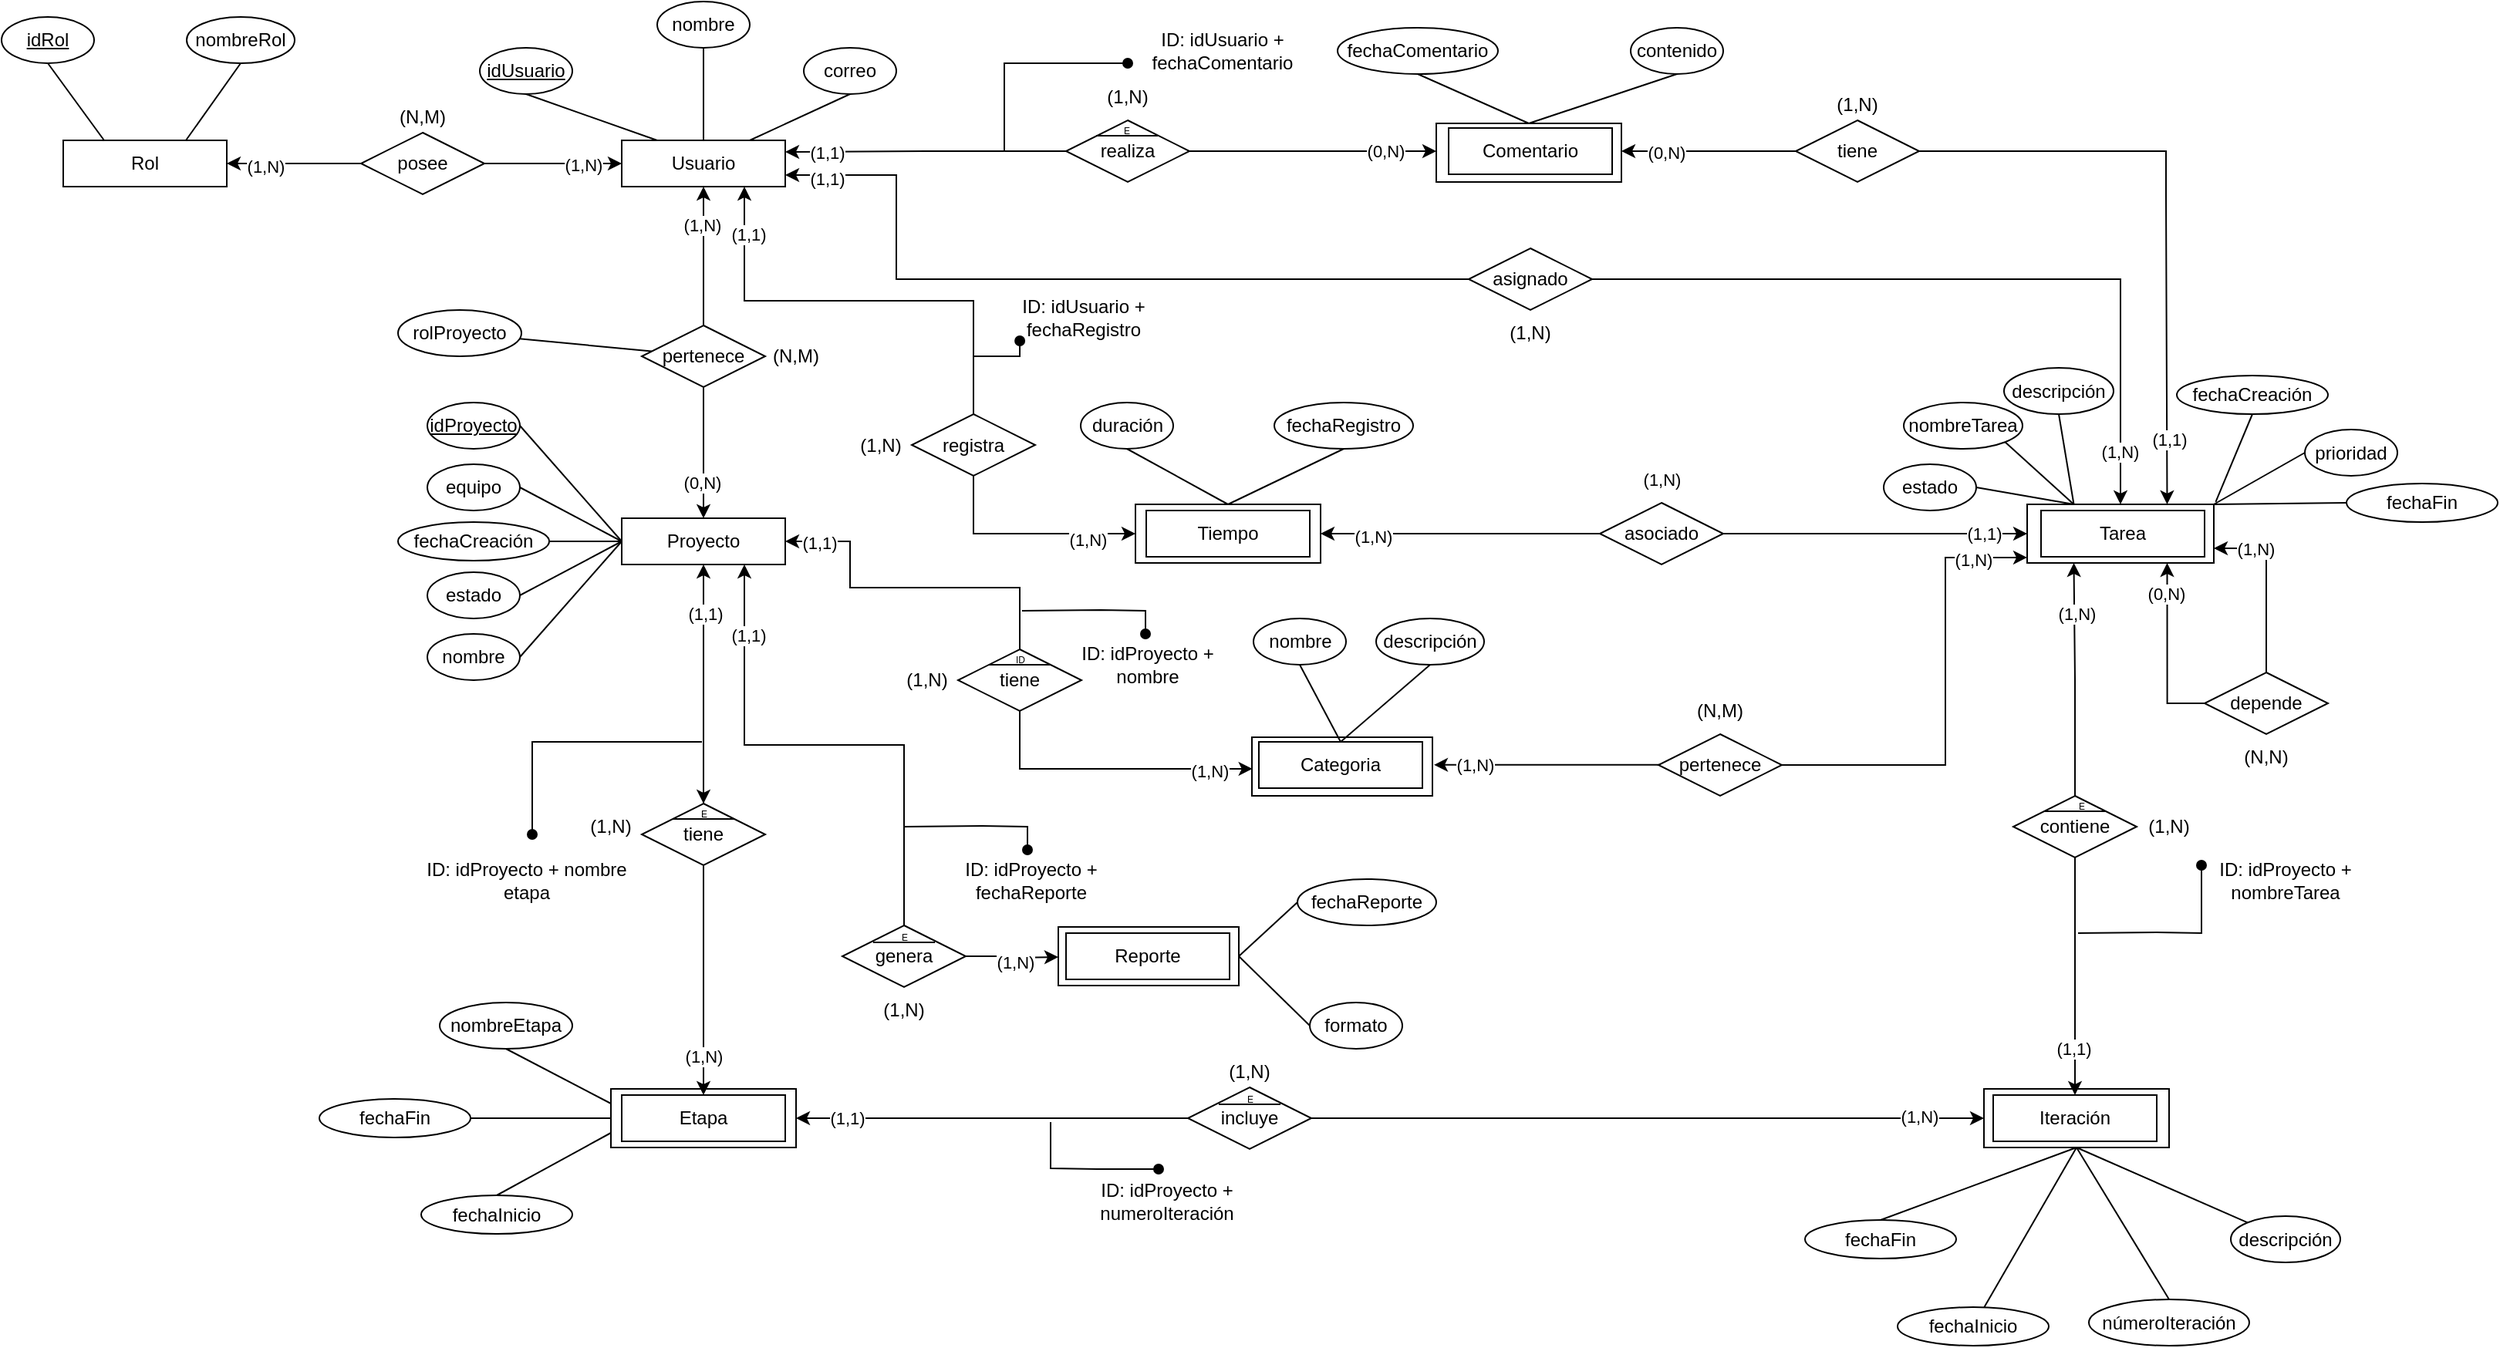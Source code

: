 <mxfile version="28.2.5" pages="2">
  <diagram name="Copia de Página-1" id="EjXgmXVObfquifiUO1Wk">
    <mxGraphModel grid="1" page="1" gridSize="10" guides="1" tooltips="1" connect="1" arrows="1" fold="1" pageScale="1" pageWidth="827" pageHeight="1169" math="0" shadow="0">
      <root>
        <mxCell id="nLfpXGosMjs-rlYxmZUI-0" />
        <mxCell id="nLfpXGosMjs-rlYxmZUI-1" parent="nLfpXGosMjs-rlYxmZUI-0" />
        <mxCell id="wuQ_3eHgE8UOCuz1hLfs-2" value="" style="rounded=0;whiteSpace=wrap;html=1;" vertex="1" parent="nLfpXGosMjs-rlYxmZUI-1">
          <mxGeometry x="500.5" y="1007" width="117" height="38" as="geometry" />
        </mxCell>
        <mxCell id="lyNiair51YQ0muaTK53L-39" value="" style="rounded=0;whiteSpace=wrap;html=1;" vertex="1" parent="nLfpXGosMjs-rlYxmZUI-1">
          <mxGeometry x="375" y="1130" width="117" height="38" as="geometry" />
        </mxCell>
        <mxCell id="lyNiair51YQ0muaTK53L-38" value="" style="rounded=0;whiteSpace=wrap;html=1;" vertex="1" parent="nLfpXGosMjs-rlYxmZUI-1">
          <mxGeometry x="1003" y="856" width="121" height="38" as="geometry" />
        </mxCell>
        <mxCell id="lyNiair51YQ0muaTK53L-37" value="" style="rounded=0;whiteSpace=wrap;html=1;" vertex="1" parent="nLfpXGosMjs-rlYxmZUI-1">
          <mxGeometry x="975" y="1235" width="120" height="38" as="geometry" />
        </mxCell>
        <mxCell id="lyNiair51YQ0muaTK53L-36" value="" style="rounded=0;whiteSpace=wrap;html=1;" vertex="1" parent="nLfpXGosMjs-rlYxmZUI-1">
          <mxGeometry x="85" y="1235" width="120" height="38" as="geometry" />
        </mxCell>
        <mxCell id="lyNiair51YQ0muaTK53L-34" value="" style="rounded=0;whiteSpace=wrap;html=1;" vertex="1" parent="nLfpXGosMjs-rlYxmZUI-1">
          <mxGeometry x="425" y="856" width="120" height="38" as="geometry" />
        </mxCell>
        <mxCell id="lyNiair51YQ0muaTK53L-33" value="" style="rounded=0;whiteSpace=wrap;html=1;" vertex="1" parent="nLfpXGosMjs-rlYxmZUI-1">
          <mxGeometry x="620" y="609" width="120" height="38" as="geometry" />
        </mxCell>
        <mxCell id="nLfpXGosMjs-rlYxmZUI-2" style="rounded=0;orthogonalLoop=1;jettySize=auto;html=1;exitX=0.5;exitY=1;exitDx=0;exitDy=0;entryX=0.25;entryY=0;entryDx=0;entryDy=0;endArrow=none;endFill=0;" edge="1" parent="nLfpXGosMjs-rlYxmZUI-1" source="nLfpXGosMjs-rlYxmZUI-3">
          <mxGeometry relative="1" as="geometry">
            <mxPoint x="115" y="620" as="targetPoint" />
          </mxGeometry>
        </mxCell>
        <mxCell id="nLfpXGosMjs-rlYxmZUI-3" value="&lt;u&gt;idUsuario&lt;/u&gt;" style="ellipse;whiteSpace=wrap;html=1;" vertex="1" parent="nLfpXGosMjs-rlYxmZUI-1">
          <mxGeometry y="560" width="60" height="30" as="geometry" />
        </mxCell>
        <mxCell id="nLfpXGosMjs-rlYxmZUI-4" style="rounded=0;orthogonalLoop=1;jettySize=auto;html=1;exitX=0.5;exitY=1;exitDx=0;exitDy=0;entryX=0.5;entryY=0;entryDx=0;entryDy=0;endArrow=none;endFill=0;" edge="1" parent="nLfpXGosMjs-rlYxmZUI-1" source="nLfpXGosMjs-rlYxmZUI-5">
          <mxGeometry relative="1" as="geometry">
            <mxPoint x="145" y="620" as="targetPoint" />
          </mxGeometry>
        </mxCell>
        <mxCell id="nLfpXGosMjs-rlYxmZUI-5" value="nombre" style="ellipse;whiteSpace=wrap;html=1;" vertex="1" parent="nLfpXGosMjs-rlYxmZUI-1">
          <mxGeometry x="115" y="530" width="60" height="30" as="geometry" />
        </mxCell>
        <mxCell id="nLfpXGosMjs-rlYxmZUI-6" style="rounded=0;orthogonalLoop=1;jettySize=auto;html=1;exitX=0.5;exitY=1;exitDx=0;exitDy=0;entryX=0.75;entryY=0;entryDx=0;entryDy=0;endArrow=none;endFill=0;" edge="1" parent="nLfpXGosMjs-rlYxmZUI-1" source="nLfpXGosMjs-rlYxmZUI-7">
          <mxGeometry relative="1" as="geometry">
            <mxPoint x="175" y="620" as="targetPoint" />
          </mxGeometry>
        </mxCell>
        <mxCell id="nLfpXGosMjs-rlYxmZUI-7" value="correo" style="ellipse;whiteSpace=wrap;html=1;" vertex="1" parent="nLfpXGosMjs-rlYxmZUI-1">
          <mxGeometry x="210" y="560" width="60" height="30" as="geometry" />
        </mxCell>
        <mxCell id="nLfpXGosMjs-rlYxmZUI-8" value="Proyecto" style="rounded=0;whiteSpace=wrap;html=1;" vertex="1" parent="nLfpXGosMjs-rlYxmZUI-1">
          <mxGeometry x="92" y="865" width="106" height="30" as="geometry" />
        </mxCell>
        <mxCell id="nLfpXGosMjs-rlYxmZUI-9" style="rounded=0;orthogonalLoop=1;jettySize=auto;html=1;exitX=1;exitY=0.5;exitDx=0;exitDy=0;entryX=0;entryY=0.5;entryDx=0;entryDy=0;endArrow=none;endFill=0;" edge="1" parent="nLfpXGosMjs-rlYxmZUI-1" source="nLfpXGosMjs-rlYxmZUI-10" target="nLfpXGosMjs-rlYxmZUI-8">
          <mxGeometry relative="1" as="geometry" />
        </mxCell>
        <mxCell id="nLfpXGosMjs-rlYxmZUI-10" value="&lt;u&gt;idProyecto&lt;/u&gt;" style="ellipse;whiteSpace=wrap;html=1;" vertex="1" parent="nLfpXGosMjs-rlYxmZUI-1">
          <mxGeometry x="-34" y="790" width="60" height="30" as="geometry" />
        </mxCell>
        <mxCell id="nLfpXGosMjs-rlYxmZUI-11" style="rounded=0;orthogonalLoop=1;jettySize=auto;html=1;exitX=1;exitY=0.5;exitDx=0;exitDy=0;entryX=0;entryY=0.5;entryDx=0;entryDy=0;endArrow=none;endFill=0;" edge="1" parent="nLfpXGosMjs-rlYxmZUI-1" source="nLfpXGosMjs-rlYxmZUI-12" target="nLfpXGosMjs-rlYxmZUI-8">
          <mxGeometry relative="1" as="geometry" />
        </mxCell>
        <mxCell id="nLfpXGosMjs-rlYxmZUI-12" value="nombre" style="ellipse;whiteSpace=wrap;html=1;" vertex="1" parent="nLfpXGosMjs-rlYxmZUI-1">
          <mxGeometry x="-34" y="940" width="60" height="30" as="geometry" />
        </mxCell>
        <mxCell id="nLfpXGosMjs-rlYxmZUI-13" style="rounded=0;orthogonalLoop=1;jettySize=auto;html=1;exitX=1;exitY=0.5;exitDx=0;exitDy=0;entryX=0;entryY=0.5;entryDx=0;entryDy=0;endArrow=none;endFill=0;" edge="1" parent="nLfpXGosMjs-rlYxmZUI-1" source="nLfpXGosMjs-rlYxmZUI-14" target="nLfpXGosMjs-rlYxmZUI-8">
          <mxGeometry relative="1" as="geometry" />
        </mxCell>
        <mxCell id="nLfpXGosMjs-rlYxmZUI-14" value="equipo" style="ellipse;whiteSpace=wrap;html=1;" vertex="1" parent="nLfpXGosMjs-rlYxmZUI-1">
          <mxGeometry x="-34" y="830" width="60" height="30" as="geometry" />
        </mxCell>
        <mxCell id="nLfpXGosMjs-rlYxmZUI-15" style="rounded=0;orthogonalLoop=1;jettySize=auto;html=1;exitX=1;exitY=0.5;exitDx=0;exitDy=0;entryX=0;entryY=0.5;entryDx=0;entryDy=0;endArrow=none;endFill=0;" edge="1" parent="nLfpXGosMjs-rlYxmZUI-1" source="nLfpXGosMjs-rlYxmZUI-16" target="nLfpXGosMjs-rlYxmZUI-8">
          <mxGeometry relative="1" as="geometry" />
        </mxCell>
        <mxCell id="nLfpXGosMjs-rlYxmZUI-16" value="estado" style="ellipse;whiteSpace=wrap;html=1;" vertex="1" parent="nLfpXGosMjs-rlYxmZUI-1">
          <mxGeometry x="-34" y="900" width="60" height="30" as="geometry" />
        </mxCell>
        <mxCell id="nLfpXGosMjs-rlYxmZUI-17" style="rounded=0;orthogonalLoop=1;jettySize=auto;html=1;exitX=1;exitY=0.5;exitDx=0;exitDy=0;entryX=0;entryY=0.5;entryDx=0;entryDy=0;endArrow=none;endFill=0;" edge="1" parent="nLfpXGosMjs-rlYxmZUI-1" source="nLfpXGosMjs-rlYxmZUI-18" target="nLfpXGosMjs-rlYxmZUI-8">
          <mxGeometry relative="1" as="geometry" />
        </mxCell>
        <mxCell id="nLfpXGosMjs-rlYxmZUI-18" value="fechaCreación" style="ellipse;whiteSpace=wrap;html=1;" vertex="1" parent="nLfpXGosMjs-rlYxmZUI-1">
          <mxGeometry x="-53" y="867.5" width="98" height="25" as="geometry" />
        </mxCell>
        <mxCell id="nLfpXGosMjs-rlYxmZUI-19" value="Etapa" style="rounded=0;whiteSpace=wrap;html=1;" vertex="1" parent="nLfpXGosMjs-rlYxmZUI-1">
          <mxGeometry x="92" y="1239" width="106" height="30" as="geometry" />
        </mxCell>
        <mxCell id="nLfpXGosMjs-rlYxmZUI-22" style="rounded=0;orthogonalLoop=1;jettySize=auto;html=1;exitX=0.5;exitY=1;exitDx=0;exitDy=0;entryX=0;entryY=0.25;entryDx=0;entryDy=0;endArrow=none;endFill=0;" edge="1" parent="nLfpXGosMjs-rlYxmZUI-1" source="nLfpXGosMjs-rlYxmZUI-23" target="lyNiair51YQ0muaTK53L-36">
          <mxGeometry relative="1" as="geometry" />
        </mxCell>
        <mxCell id="nLfpXGosMjs-rlYxmZUI-23" value="nombreEtapa" style="ellipse;whiteSpace=wrap;html=1;" vertex="1" parent="nLfpXGosMjs-rlYxmZUI-1">
          <mxGeometry x="-26" y="1179" width="86" height="30" as="geometry" />
        </mxCell>
        <mxCell id="nLfpXGosMjs-rlYxmZUI-24" style="rounded=0;orthogonalLoop=1;jettySize=auto;html=1;exitX=0.5;exitY=0;exitDx=0;exitDy=0;entryX=0;entryY=0.75;entryDx=0;entryDy=0;endArrow=none;endFill=0;" edge="1" parent="nLfpXGosMjs-rlYxmZUI-1" source="nLfpXGosMjs-rlYxmZUI-25" target="lyNiair51YQ0muaTK53L-36">
          <mxGeometry relative="1" as="geometry" />
        </mxCell>
        <mxCell id="nLfpXGosMjs-rlYxmZUI-25" value="fechaInicio" style="ellipse;whiteSpace=wrap;html=1;" vertex="1" parent="nLfpXGosMjs-rlYxmZUI-1">
          <mxGeometry x="-38" y="1304" width="98" height="25" as="geometry" />
        </mxCell>
        <mxCell id="nLfpXGosMjs-rlYxmZUI-26" style="rounded=0;orthogonalLoop=1;jettySize=auto;html=1;exitX=1;exitY=0.5;exitDx=0;exitDy=0;entryX=0;entryY=0.5;entryDx=0;entryDy=0;endArrow=none;endFill=0;" edge="1" parent="nLfpXGosMjs-rlYxmZUI-1" source="nLfpXGosMjs-rlYxmZUI-27" target="lyNiair51YQ0muaTK53L-36">
          <mxGeometry relative="1" as="geometry" />
        </mxCell>
        <mxCell id="nLfpXGosMjs-rlYxmZUI-27" value="fechaFin" style="ellipse;whiteSpace=wrap;html=1;" vertex="1" parent="nLfpXGosMjs-rlYxmZUI-1">
          <mxGeometry x="-104" y="1241.5" width="98" height="25" as="geometry" />
        </mxCell>
        <mxCell id="nLfpXGosMjs-rlYxmZUI-28" value="Usuario" style="rounded=0;whiteSpace=wrap;html=1;" vertex="1" parent="nLfpXGosMjs-rlYxmZUI-1">
          <mxGeometry x="92" y="620" width="106" height="30" as="geometry" />
        </mxCell>
        <mxCell id="nLfpXGosMjs-rlYxmZUI-29" style="edgeStyle=orthogonalEdgeStyle;rounded=0;orthogonalLoop=1;jettySize=auto;html=1;exitX=0.5;exitY=0;exitDx=0;exitDy=0;entryX=0.5;entryY=1;entryDx=0;entryDy=0;" edge="1" parent="nLfpXGosMjs-rlYxmZUI-1" source="nLfpXGosMjs-rlYxmZUI-31" target="nLfpXGosMjs-rlYxmZUI-28">
          <mxGeometry relative="1" as="geometry" />
        </mxCell>
        <mxCell id="XJhe-j2Ej7hKi5RZLFQu-34" value="(1,N)" style="edgeLabel;html=1;align=center;verticalAlign=middle;resizable=0;points=[];" connectable="0" vertex="1" parent="nLfpXGosMjs-rlYxmZUI-29">
          <mxGeometry x="0.444" y="1" relative="1" as="geometry">
            <mxPoint as="offset" />
          </mxGeometry>
        </mxCell>
        <mxCell id="nLfpXGosMjs-rlYxmZUI-30" style="edgeStyle=orthogonalEdgeStyle;rounded=0;orthogonalLoop=1;jettySize=auto;html=1;exitX=0.5;exitY=1;exitDx=0;exitDy=0;entryX=0.5;entryY=0;entryDx=0;entryDy=0;" edge="1" parent="nLfpXGosMjs-rlYxmZUI-1" source="nLfpXGosMjs-rlYxmZUI-31" target="nLfpXGosMjs-rlYxmZUI-8">
          <mxGeometry relative="1" as="geometry" />
        </mxCell>
        <mxCell id="XJhe-j2Ej7hKi5RZLFQu-41" value="(0,N)" style="edgeLabel;html=1;align=center;verticalAlign=middle;resizable=0;points=[];" connectable="0" vertex="1" parent="nLfpXGosMjs-rlYxmZUI-30">
          <mxGeometry x="0.463" y="-1" relative="1" as="geometry">
            <mxPoint as="offset" />
          </mxGeometry>
        </mxCell>
        <mxCell id="nLfpXGosMjs-rlYxmZUI-31" value="pertenece" style="rhombus;whiteSpace=wrap;html=1;" vertex="1" parent="nLfpXGosMjs-rlYxmZUI-1">
          <mxGeometry x="105" y="740" width="80" height="40" as="geometry" />
        </mxCell>
        <mxCell id="nLfpXGosMjs-rlYxmZUI-34" value="(N,M)" style="text;html=1;align=center;verticalAlign=middle;whiteSpace=wrap;rounded=0;" vertex="1" parent="nLfpXGosMjs-rlYxmZUI-1">
          <mxGeometry x="175" y="745" width="60" height="30" as="geometry" />
        </mxCell>
        <mxCell id="nLfpXGosMjs-rlYxmZUI-35" style="edgeStyle=orthogonalEdgeStyle;rounded=0;orthogonalLoop=1;jettySize=auto;html=1;exitX=0.5;exitY=0;exitDx=0;exitDy=0;entryX=0.5;entryY=1;entryDx=0;entryDy=0;" edge="1" parent="nLfpXGosMjs-rlYxmZUI-1" source="nLfpXGosMjs-rlYxmZUI-37" target="nLfpXGosMjs-rlYxmZUI-8">
          <mxGeometry relative="1" as="geometry" />
        </mxCell>
        <mxCell id="XJhe-j2Ej7hKi5RZLFQu-42" value="(1,1)" style="edgeLabel;html=1;align=center;verticalAlign=middle;resizable=0;points=[];" connectable="0" vertex="1" parent="nLfpXGosMjs-rlYxmZUI-35">
          <mxGeometry x="0.584" y="-1" relative="1" as="geometry">
            <mxPoint as="offset" />
          </mxGeometry>
        </mxCell>
        <mxCell id="nLfpXGosMjs-rlYxmZUI-36" style="edgeStyle=orthogonalEdgeStyle;rounded=0;orthogonalLoop=1;jettySize=auto;html=1;exitX=0.5;exitY=1;exitDx=0;exitDy=0;entryX=0.5;entryY=0;entryDx=0;entryDy=0;" edge="1" parent="nLfpXGosMjs-rlYxmZUI-1" source="nLfpXGosMjs-rlYxmZUI-37" target="nLfpXGosMjs-rlYxmZUI-19">
          <mxGeometry relative="1" as="geometry">
            <mxPoint x="145" y="1021" as="sourcePoint" />
          </mxGeometry>
        </mxCell>
        <mxCell id="XJhe-j2Ej7hKi5RZLFQu-43" value="(1,N)" style="edgeLabel;html=1;align=center;verticalAlign=middle;resizable=0;points=[];" connectable="0" vertex="1" parent="nLfpXGosMjs-rlYxmZUI-36">
          <mxGeometry x="0.432" relative="1" as="geometry">
            <mxPoint y="17" as="offset" />
          </mxGeometry>
        </mxCell>
        <mxCell id="nLfpXGosMjs-rlYxmZUI-40" value="(1,N)" style="text;html=1;align=center;verticalAlign=middle;whiteSpace=wrap;rounded=0;" vertex="1" parent="nLfpXGosMjs-rlYxmZUI-1">
          <mxGeometry x="55" y="1050" width="60" height="30" as="geometry" />
        </mxCell>
        <mxCell id="nLfpXGosMjs-rlYxmZUI-41" style="rounded=0;orthogonalLoop=1;jettySize=auto;html=1;exitX=0.5;exitY=1;exitDx=0;exitDy=0;endArrow=none;endFill=0;" edge="1" parent="nLfpXGosMjs-rlYxmZUI-1" source="lyNiair51YQ0muaTK53L-37" target="nLfpXGosMjs-rlYxmZUI-49">
          <mxGeometry relative="1" as="geometry" />
        </mxCell>
        <mxCell id="nLfpXGosMjs-rlYxmZUI-42" style="rounded=0;orthogonalLoop=1;jettySize=auto;html=1;exitX=0.5;exitY=1;exitDx=0;exitDy=0;entryX=0.5;entryY=0;entryDx=0;entryDy=0;endArrow=none;endFill=0;" edge="1" parent="nLfpXGosMjs-rlYxmZUI-1" source="lyNiair51YQ0muaTK53L-37" target="nLfpXGosMjs-rlYxmZUI-51">
          <mxGeometry relative="1" as="geometry" />
        </mxCell>
        <mxCell id="nLfpXGosMjs-rlYxmZUI-43" style="rounded=0;orthogonalLoop=1;jettySize=auto;html=1;exitX=0.5;exitY=1;exitDx=0;exitDy=0;endArrow=none;endFill=0;" edge="1" parent="nLfpXGosMjs-rlYxmZUI-1" source="lyNiair51YQ0muaTK53L-37" target="nLfpXGosMjs-rlYxmZUI-48">
          <mxGeometry relative="1" as="geometry" />
        </mxCell>
        <mxCell id="nLfpXGosMjs-rlYxmZUI-44" style="rounded=0;orthogonalLoop=1;jettySize=auto;html=1;exitX=0.5;exitY=1;exitDx=0;exitDy=0;entryX=0.5;entryY=0;entryDx=0;entryDy=0;endArrow=none;endFill=0;" edge="1" parent="nLfpXGosMjs-rlYxmZUI-1" source="lyNiair51YQ0muaTK53L-37" target="nLfpXGosMjs-rlYxmZUI-50">
          <mxGeometry relative="1" as="geometry" />
        </mxCell>
        <mxCell id="nLfpXGosMjs-rlYxmZUI-46" value="Iteración" style="rounded=0;whiteSpace=wrap;html=1;" vertex="1" parent="nLfpXGosMjs-rlYxmZUI-1">
          <mxGeometry x="981" y="1239" width="106" height="30" as="geometry" />
        </mxCell>
        <mxCell id="nLfpXGosMjs-rlYxmZUI-48" value="descripción" style="ellipse;whiteSpace=wrap;html=1;" vertex="1" parent="nLfpXGosMjs-rlYxmZUI-1">
          <mxGeometry x="1135" y="1317.5" width="71" height="30" as="geometry" />
        </mxCell>
        <mxCell id="nLfpXGosMjs-rlYxmZUI-49" value="fechaInicio" style="ellipse;whiteSpace=wrap;html=1;" vertex="1" parent="nLfpXGosMjs-rlYxmZUI-1">
          <mxGeometry x="919" y="1376.5" width="98" height="25" as="geometry" />
        </mxCell>
        <mxCell id="nLfpXGosMjs-rlYxmZUI-50" value="fechaFin" style="ellipse;whiteSpace=wrap;html=1;" vertex="1" parent="nLfpXGosMjs-rlYxmZUI-1">
          <mxGeometry x="859" y="1320" width="98" height="25" as="geometry" />
        </mxCell>
        <mxCell id="nLfpXGosMjs-rlYxmZUI-51" value="númeroIteración" style="ellipse;whiteSpace=wrap;html=1;" vertex="1" parent="nLfpXGosMjs-rlYxmZUI-1">
          <mxGeometry x="1043" y="1371.5" width="104" height="30" as="geometry" />
        </mxCell>
        <mxCell id="nLfpXGosMjs-rlYxmZUI-52" style="edgeStyle=orthogonalEdgeStyle;rounded=0;orthogonalLoop=1;jettySize=auto;html=1;exitX=1;exitY=0.5;exitDx=0;exitDy=0;entryX=0;entryY=0.5;entryDx=0;entryDy=0;" edge="1" parent="nLfpXGosMjs-rlYxmZUI-1" source="nLfpXGosMjs-rlYxmZUI-54" target="lyNiair51YQ0muaTK53L-37">
          <mxGeometry relative="1" as="geometry" />
        </mxCell>
        <mxCell id="XJhe-j2Ej7hKi5RZLFQu-45" value="(1,N)" style="edgeLabel;html=1;align=center;verticalAlign=middle;resizable=0;points=[];" connectable="0" vertex="1" parent="nLfpXGosMjs-rlYxmZUI-52">
          <mxGeometry x="0.735" y="1" relative="1" as="geometry">
            <mxPoint x="16" as="offset" />
          </mxGeometry>
        </mxCell>
        <mxCell id="nLfpXGosMjs-rlYxmZUI-53" style="edgeStyle=orthogonalEdgeStyle;rounded=0;orthogonalLoop=1;jettySize=auto;html=1;exitX=0;exitY=0.5;exitDx=0;exitDy=0;entryX=1;entryY=0.5;entryDx=0;entryDy=0;" edge="1" parent="nLfpXGosMjs-rlYxmZUI-1" source="nLfpXGosMjs-rlYxmZUI-54" target="lyNiair51YQ0muaTK53L-36">
          <mxGeometry relative="1" as="geometry" />
        </mxCell>
        <mxCell id="XJhe-j2Ej7hKi5RZLFQu-44" value="(1,1)" style="edgeLabel;html=1;align=center;verticalAlign=middle;resizable=0;points=[];" connectable="0" vertex="1" parent="nLfpXGosMjs-rlYxmZUI-53">
          <mxGeometry x="0.876" relative="1" as="geometry">
            <mxPoint x="17" as="offset" />
          </mxGeometry>
        </mxCell>
        <mxCell id="nLfpXGosMjs-rlYxmZUI-54" value="incluye" style="rhombus;whiteSpace=wrap;html=1;" vertex="1" parent="nLfpXGosMjs-rlYxmZUI-1">
          <mxGeometry x="459" y="1234" width="80" height="40" as="geometry" />
        </mxCell>
        <mxCell id="nLfpXGosMjs-rlYxmZUI-57" value="(1,N)" style="text;html=1;align=center;verticalAlign=middle;whiteSpace=wrap;rounded=0;" vertex="1" parent="nLfpXGosMjs-rlYxmZUI-1">
          <mxGeometry x="469" y="1209" width="60" height="30" as="geometry" />
        </mxCell>
        <mxCell id="nLfpXGosMjs-rlYxmZUI-63" value="Tarea" style="rounded=0;whiteSpace=wrap;html=1;" vertex="1" parent="nLfpXGosMjs-rlYxmZUI-1">
          <mxGeometry x="1012" y="860" width="106" height="30" as="geometry" />
        </mxCell>
        <mxCell id="4FXWr3iZ_rSIMtXUDBjT-10" style="edgeStyle=orthogonalEdgeStyle;rounded=0;orthogonalLoop=1;jettySize=auto;html=1;exitX=0.5;exitY=1;exitDx=0;exitDy=0;" edge="1" parent="nLfpXGosMjs-rlYxmZUI-1" source="nLfpXGosMjs-rlYxmZUI-75" target="nLfpXGosMjs-rlYxmZUI-46">
          <mxGeometry relative="1" as="geometry">
            <mxPoint x="1034" y="1016" as="sourcePoint" />
          </mxGeometry>
        </mxCell>
        <mxCell id="XJhe-j2Ej7hKi5RZLFQu-46" value="(1,1)" style="edgeLabel;html=1;align=center;verticalAlign=middle;resizable=0;points=[];" connectable="0" vertex="1" parent="4FXWr3iZ_rSIMtXUDBjT-10">
          <mxGeometry x="0.495" y="-1" relative="1" as="geometry">
            <mxPoint y="9" as="offset" />
          </mxGeometry>
        </mxCell>
        <mxCell id="4FXWr3iZ_rSIMtXUDBjT-11" style="edgeStyle=orthogonalEdgeStyle;rounded=0;orthogonalLoop=1;jettySize=auto;html=1;exitX=0.5;exitY=0;exitDx=0;exitDy=0;entryX=0.25;entryY=1;entryDx=0;entryDy=0;" edge="1" parent="nLfpXGosMjs-rlYxmZUI-1" source="nLfpXGosMjs-rlYxmZUI-75" target="lyNiair51YQ0muaTK53L-38">
          <mxGeometry relative="1" as="geometry">
            <mxPoint x="1038" y="900" as="targetPoint" />
          </mxGeometry>
        </mxCell>
        <mxCell id="XJhe-j2Ej7hKi5RZLFQu-47" value="(1,N)" style="edgeLabel;html=1;align=center;verticalAlign=middle;resizable=0;points=[];" connectable="0" vertex="1" parent="4FXWr3iZ_rSIMtXUDBjT-11">
          <mxGeometry x="0.564" y="-1" relative="1" as="geometry">
            <mxPoint as="offset" />
          </mxGeometry>
        </mxCell>
        <mxCell id="nLfpXGosMjs-rlYxmZUI-78" value="(1,N)" style="text;html=1;align=center;verticalAlign=middle;whiteSpace=wrap;rounded=0;" vertex="1" parent="nLfpXGosMjs-rlYxmZUI-1">
          <mxGeometry x="1065" y="1050" width="60" height="30" as="geometry" />
        </mxCell>
        <mxCell id="nLfpXGosMjs-rlYxmZUI-81" style="rounded=0;orthogonalLoop=1;jettySize=auto;html=1;exitX=0.5;exitY=1;exitDx=0;exitDy=0;entryX=0.5;entryY=0;entryDx=0;entryDy=0;endArrow=none;endFill=0;" edge="1" parent="nLfpXGosMjs-rlYxmZUI-1" source="nLfpXGosMjs-rlYxmZUI-82">
          <mxGeometry relative="1" as="geometry">
            <mxPoint x="558" y="1010" as="targetPoint" />
          </mxGeometry>
        </mxCell>
        <mxCell id="nLfpXGosMjs-rlYxmZUI-82" value="nombre" style="ellipse;whiteSpace=wrap;html=1;" vertex="1" parent="nLfpXGosMjs-rlYxmZUI-1">
          <mxGeometry x="501.5" y="930" width="60" height="30" as="geometry" />
        </mxCell>
        <mxCell id="nLfpXGosMjs-rlYxmZUI-83" style="rounded=0;orthogonalLoop=1;jettySize=auto;html=1;exitX=0.5;exitY=1;exitDx=0;exitDy=0;entryX=0.5;entryY=0;entryDx=0;entryDy=0;endArrow=none;endFill=0;" edge="1" parent="nLfpXGosMjs-rlYxmZUI-1" source="nLfpXGosMjs-rlYxmZUI-84" target="nLfpXGosMjs-rlYxmZUI-85">
          <mxGeometry relative="1" as="geometry">
            <mxPoint x="588" y="1010" as="targetPoint" />
          </mxGeometry>
        </mxCell>
        <mxCell id="nLfpXGosMjs-rlYxmZUI-84" value="descripción" style="ellipse;whiteSpace=wrap;html=1;" vertex="1" parent="nLfpXGosMjs-rlYxmZUI-1">
          <mxGeometry x="581" y="930" width="70" height="30" as="geometry" />
        </mxCell>
        <mxCell id="nLfpXGosMjs-rlYxmZUI-85" value="Categoria" style="rounded=0;whiteSpace=wrap;html=1;" vertex="1" parent="nLfpXGosMjs-rlYxmZUI-1">
          <mxGeometry x="505" y="1010" width="106" height="30" as="geometry" />
        </mxCell>
        <mxCell id="nLfpXGosMjs-rlYxmZUI-91" value="(N,M)" style="text;html=1;align=center;verticalAlign=middle;whiteSpace=wrap;rounded=0;" vertex="1" parent="nLfpXGosMjs-rlYxmZUI-1">
          <mxGeometry x="774" y="975" width="60" height="30" as="geometry" />
        </mxCell>
        <mxCell id="nLfpXGosMjs-rlYxmZUI-98" style="rounded=0;orthogonalLoop=1;jettySize=auto;html=1;exitX=0.5;exitY=1;exitDx=0;exitDy=0;endArrow=none;endFill=0;entryX=0.5;entryY=0;entryDx=0;entryDy=0;" edge="1" parent="nLfpXGosMjs-rlYxmZUI-1" source="nLfpXGosMjs-rlYxmZUI-99" target="lyNiair51YQ0muaTK53L-33">
          <mxGeometry relative="1" as="geometry">
            <mxPoint x="680" y="600" as="targetPoint" />
          </mxGeometry>
        </mxCell>
        <mxCell id="nLfpXGosMjs-rlYxmZUI-99" value="fechaComentario" style="ellipse;whiteSpace=wrap;html=1;" vertex="1" parent="nLfpXGosMjs-rlYxmZUI-1">
          <mxGeometry x="556" y="547" width="104" height="30" as="geometry" />
        </mxCell>
        <mxCell id="nLfpXGosMjs-rlYxmZUI-100" style="rounded=0;orthogonalLoop=1;jettySize=auto;html=1;exitX=0.5;exitY=1;exitDx=0;exitDy=0;endArrow=none;endFill=0;entryX=0.5;entryY=0;entryDx=0;entryDy=0;" edge="1" parent="nLfpXGosMjs-rlYxmZUI-1" source="nLfpXGosMjs-rlYxmZUI-101" target="lyNiair51YQ0muaTK53L-33">
          <mxGeometry relative="1" as="geometry">
            <mxPoint x="700" y="590" as="targetPoint" />
          </mxGeometry>
        </mxCell>
        <mxCell id="nLfpXGosMjs-rlYxmZUI-101" value="contenido" style="ellipse;whiteSpace=wrap;html=1;" vertex="1" parent="nLfpXGosMjs-rlYxmZUI-1">
          <mxGeometry x="746" y="547" width="60" height="30" as="geometry" />
        </mxCell>
        <mxCell id="nLfpXGosMjs-rlYxmZUI-104" value="Comentario" style="rounded=0;whiteSpace=wrap;html=1;" vertex="1" parent="nLfpXGosMjs-rlYxmZUI-1">
          <mxGeometry x="628" y="612" width="106" height="30" as="geometry" />
        </mxCell>
        <mxCell id="LcE0TnGZ_gV0_9LTOb_n-3" style="edgeStyle=orthogonalEdgeStyle;rounded=0;orthogonalLoop=1;jettySize=auto;html=1;exitX=1;exitY=0.5;exitDx=0;exitDy=0;entryX=0.5;entryY=0;entryDx=0;entryDy=0;" edge="1" parent="nLfpXGosMjs-rlYxmZUI-1" source="LcE0TnGZ_gV0_9LTOb_n-2" target="lyNiair51YQ0muaTK53L-38">
          <mxGeometry relative="1" as="geometry">
            <mxPoint x="1065" y="840" as="targetPoint" />
          </mxGeometry>
        </mxCell>
        <mxCell id="XJhe-j2Ej7hKi5RZLFQu-37" value="(1,N)" style="edgeLabel;html=1;align=center;verticalAlign=middle;resizable=0;points=[];" connectable="0" vertex="1" parent="LcE0TnGZ_gV0_9LTOb_n-3">
          <mxGeometry x="0.858" y="-1" relative="1" as="geometry">
            <mxPoint as="offset" />
          </mxGeometry>
        </mxCell>
        <mxCell id="LcE0TnGZ_gV0_9LTOb_n-5" style="edgeStyle=orthogonalEdgeStyle;rounded=0;orthogonalLoop=1;jettySize=auto;html=1;exitX=0;exitY=0.5;exitDx=0;exitDy=0;entryX=1;entryY=0.75;entryDx=0;entryDy=0;" edge="1" parent="nLfpXGosMjs-rlYxmZUI-1" source="LcE0TnGZ_gV0_9LTOb_n-2" target="nLfpXGosMjs-rlYxmZUI-28">
          <mxGeometry relative="1" as="geometry">
            <mxPoint x="210" y="650" as="targetPoint" />
            <Array as="points">
              <mxPoint x="270" y="710" />
              <mxPoint x="270" y="642" />
            </Array>
          </mxGeometry>
        </mxCell>
        <mxCell id="XJhe-j2Ej7hKi5RZLFQu-35" value="(1,1)" style="edgeLabel;html=1;align=center;verticalAlign=middle;resizable=0;points=[];" connectable="0" vertex="1" parent="LcE0TnGZ_gV0_9LTOb_n-5">
          <mxGeometry x="0.895" y="2" relative="1" as="geometry">
            <mxPoint as="offset" />
          </mxGeometry>
        </mxCell>
        <mxCell id="LcE0TnGZ_gV0_9LTOb_n-2" value="asignado" style="rhombus;whiteSpace=wrap;html=1;" vertex="1" parent="nLfpXGosMjs-rlYxmZUI-1">
          <mxGeometry x="641" y="690" width="80" height="40" as="geometry" />
        </mxCell>
        <mxCell id="_JDCN79A9slaCK8UgEZs-0" value="(1,N)" style="text;html=1;align=center;verticalAlign=middle;whiteSpace=wrap;rounded=0;" vertex="1" parent="nLfpXGosMjs-rlYxmZUI-1">
          <mxGeometry x="651" y="730" width="60" height="30" as="geometry" />
        </mxCell>
        <mxCell id="0NewYkFa1TUpjNnA9Odd-5" style="edgeStyle=orthogonalEdgeStyle;rounded=0;orthogonalLoop=1;jettySize=auto;html=1;exitX=1;exitY=0.5;exitDx=0;exitDy=0;" edge="1" parent="nLfpXGosMjs-rlYxmZUI-1" source="0NewYkFa1TUpjNnA9Odd-4">
          <mxGeometry relative="1" as="geometry">
            <mxPoint x="620" y="627" as="targetPoint" />
          </mxGeometry>
        </mxCell>
        <mxCell id="XJhe-j2Ej7hKi5RZLFQu-40" value="(0,N)" style="edgeLabel;html=1;align=center;verticalAlign=middle;resizable=0;points=[];" connectable="0" vertex="1" parent="0NewYkFa1TUpjNnA9Odd-5">
          <mxGeometry x="0.697" relative="1" as="geometry">
            <mxPoint x="-9" as="offset" />
          </mxGeometry>
        </mxCell>
        <mxCell id="0NewYkFa1TUpjNnA9Odd-6" style="edgeStyle=orthogonalEdgeStyle;rounded=0;orthogonalLoop=1;jettySize=auto;html=1;exitX=0;exitY=0.5;exitDx=0;exitDy=0;entryX=1;entryY=0.25;entryDx=0;entryDy=0;" edge="1" parent="nLfpXGosMjs-rlYxmZUI-1" source="0NewYkFa1TUpjNnA9Odd-4" target="nLfpXGosMjs-rlYxmZUI-28">
          <mxGeometry relative="1" as="geometry" />
        </mxCell>
        <mxCell id="XJhe-j2Ej7hKi5RZLFQu-36" value="(1,1)" style="edgeLabel;html=1;align=center;verticalAlign=middle;resizable=0;points=[];" connectable="0" vertex="1" parent="0NewYkFa1TUpjNnA9Odd-6">
          <mxGeometry x="0.708" relative="1" as="geometry">
            <mxPoint as="offset" />
          </mxGeometry>
        </mxCell>
        <mxCell id="0NewYkFa1TUpjNnA9Odd-4" value="realiza" style="rhombus;whiteSpace=wrap;html=1;" vertex="1" parent="nLfpXGosMjs-rlYxmZUI-1">
          <mxGeometry x="380" y="607" width="80" height="40" as="geometry" />
        </mxCell>
        <mxCell id="0NewYkFa1TUpjNnA9Odd-8" style="edgeStyle=orthogonalEdgeStyle;rounded=0;orthogonalLoop=1;jettySize=auto;html=1;exitX=1;exitY=0.5;exitDx=0;exitDy=0;entryX=0.75;entryY=0;entryDx=0;entryDy=0;" edge="1" parent="nLfpXGosMjs-rlYxmZUI-1" source="0NewYkFa1TUpjNnA9Odd-7" target="lyNiair51YQ0muaTK53L-38">
          <mxGeometry relative="1" as="geometry">
            <mxPoint x="1092" y="840" as="targetPoint" />
            <Array as="points">
              <mxPoint x="1093" y="627" />
              <mxPoint x="1093" y="655" />
            </Array>
          </mxGeometry>
        </mxCell>
        <mxCell id="XJhe-j2Ej7hKi5RZLFQu-38" value="(1,1)" style="edgeLabel;html=1;align=center;verticalAlign=middle;resizable=0;points=[];" connectable="0" vertex="1" parent="0NewYkFa1TUpjNnA9Odd-8">
          <mxGeometry x="0.784" y="1" relative="1" as="geometry">
            <mxPoint as="offset" />
          </mxGeometry>
        </mxCell>
        <mxCell id="0NewYkFa1TUpjNnA9Odd-10" style="edgeStyle=orthogonalEdgeStyle;rounded=0;orthogonalLoop=1;jettySize=auto;html=1;exitX=0;exitY=0.5;exitDx=0;exitDy=0;" edge="1" parent="nLfpXGosMjs-rlYxmZUI-1" source="0NewYkFa1TUpjNnA9Odd-7">
          <mxGeometry relative="1" as="geometry">
            <mxPoint x="740" y="627" as="targetPoint" />
          </mxGeometry>
        </mxCell>
        <mxCell id="XJhe-j2Ej7hKi5RZLFQu-39" value="(0,N)" style="edgeLabel;html=1;align=center;verticalAlign=middle;resizable=0;points=[];" connectable="0" vertex="1" parent="0NewYkFa1TUpjNnA9Odd-10">
          <mxGeometry x="0.502" y="1" relative="1" as="geometry">
            <mxPoint as="offset" />
          </mxGeometry>
        </mxCell>
        <mxCell id="0NewYkFa1TUpjNnA9Odd-7" value="tiene" style="rhombus;whiteSpace=wrap;html=1;" vertex="1" parent="nLfpXGosMjs-rlYxmZUI-1">
          <mxGeometry x="853" y="607" width="80" height="40" as="geometry" />
        </mxCell>
        <mxCell id="0NewYkFa1TUpjNnA9Odd-13" value="(1,N)" style="text;html=1;align=center;verticalAlign=middle;whiteSpace=wrap;rounded=0;" vertex="1" parent="nLfpXGosMjs-rlYxmZUI-1">
          <mxGeometry x="390" y="577" width="60" height="30" as="geometry" />
        </mxCell>
        <mxCell id="0NewYkFa1TUpjNnA9Odd-16" value="(1,N)" style="text;html=1;align=center;verticalAlign=middle;whiteSpace=wrap;rounded=0;" vertex="1" parent="nLfpXGosMjs-rlYxmZUI-1">
          <mxGeometry x="863" y="582" width="60" height="30" as="geometry" />
        </mxCell>
        <mxCell id="XJhe-j2Ej7hKi5RZLFQu-94" style="rounded=0;orthogonalLoop=1;jettySize=auto;html=1;exitX=0.5;exitY=1;exitDx=0;exitDy=0;endArrow=none;endFill=0;entryX=0.25;entryY=0;entryDx=0;entryDy=0;" edge="1" parent="nLfpXGosMjs-rlYxmZUI-1" source="XJhe-j2Ej7hKi5RZLFQu-3" target="lyNiair51YQ0muaTK53L-38">
          <mxGeometry relative="1" as="geometry">
            <mxPoint x="1039" y="850" as="targetPoint" />
          </mxGeometry>
        </mxCell>
        <mxCell id="XJhe-j2Ej7hKi5RZLFQu-3" value="descripción" style="ellipse;whiteSpace=wrap;html=1;flipH=1;flipV=0;" vertex="1" parent="nLfpXGosMjs-rlYxmZUI-1">
          <mxGeometry x="988" y="767.5" width="71" height="30" as="geometry" />
        </mxCell>
        <mxCell id="lyNiair51YQ0muaTK53L-23" style="rounded=0;orthogonalLoop=1;jettySize=auto;html=1;exitX=0;exitY=0.5;exitDx=0;exitDy=0;endArrow=none;endFill=0;entryX=1;entryY=0;entryDx=0;entryDy=0;" edge="1" parent="nLfpXGosMjs-rlYxmZUI-1" source="XJhe-j2Ej7hKi5RZLFQu-5" target="lyNiair51YQ0muaTK53L-38">
          <mxGeometry relative="1" as="geometry">
            <mxPoint x="1140" y="860" as="targetPoint" />
          </mxGeometry>
        </mxCell>
        <mxCell id="XJhe-j2Ej7hKi5RZLFQu-5" value="fechaFin" style="ellipse;whiteSpace=wrap;html=1;flipH=1;flipV=0;" vertex="1" parent="nLfpXGosMjs-rlYxmZUI-1">
          <mxGeometry x="1210" y="842.5" width="98" height="25" as="geometry" />
        </mxCell>
        <mxCell id="XJhe-j2Ej7hKi5RZLFQu-7" value="fechaCreación" style="ellipse;whiteSpace=wrap;html=1;flipH=1;flipV=0;" vertex="1" parent="nLfpXGosMjs-rlYxmZUI-1">
          <mxGeometry x="1100" y="772.5" width="98" height="25" as="geometry" />
        </mxCell>
        <mxCell id="lyNiair51YQ0muaTK53L-22" style="rounded=0;orthogonalLoop=1;jettySize=auto;html=1;exitX=1;exitY=0.5;exitDx=0;exitDy=0;endArrow=none;endFill=0;entryX=0.25;entryY=0;entryDx=0;entryDy=0;" edge="1" parent="nLfpXGosMjs-rlYxmZUI-1" source="XJhe-j2Ej7hKi5RZLFQu-11" target="lyNiair51YQ0muaTK53L-38">
          <mxGeometry relative="1" as="geometry">
            <mxPoint x="1020" y="850" as="targetPoint" />
          </mxGeometry>
        </mxCell>
        <mxCell id="XJhe-j2Ej7hKi5RZLFQu-11" value="estado" style="ellipse;whiteSpace=wrap;html=1;flipH=1;flipV=0;" vertex="1" parent="nLfpXGosMjs-rlYxmZUI-1">
          <mxGeometry x="910" y="830" width="60" height="30" as="geometry" />
        </mxCell>
        <mxCell id="XJhe-j2Ej7hKi5RZLFQu-100" style="rounded=0;orthogonalLoop=1;jettySize=auto;html=1;exitX=0;exitY=0.5;exitDx=0;exitDy=0;endArrow=none;endFill=0;entryX=1;entryY=0;entryDx=0;entryDy=0;" edge="1" parent="nLfpXGosMjs-rlYxmZUI-1" source="XJhe-j2Ej7hKi5RZLFQu-13" target="lyNiair51YQ0muaTK53L-38">
          <mxGeometry relative="1" as="geometry">
            <mxPoint x="1120" y="850" as="targetPoint" />
          </mxGeometry>
        </mxCell>
        <mxCell id="XJhe-j2Ej7hKi5RZLFQu-13" value="prioridad" style="ellipse;whiteSpace=wrap;html=1;flipH=1;flipV=0;" vertex="1" parent="nLfpXGosMjs-rlYxmZUI-1">
          <mxGeometry x="1183" y="807.5" width="60" height="30" as="geometry" />
        </mxCell>
        <mxCell id="XJhe-j2Ej7hKi5RZLFQu-63" style="rounded=0;orthogonalLoop=1;jettySize=auto;html=1;exitX=0.5;exitY=0;exitDx=0;exitDy=0;entryX=0.5;entryY=1;entryDx=0;entryDy=0;endArrow=none;endFill=0;" edge="1" parent="nLfpXGosMjs-rlYxmZUI-1" source="lyNiair51YQ0muaTK53L-34" target="XJhe-j2Ej7hKi5RZLFQu-61">
          <mxGeometry relative="1" as="geometry" />
        </mxCell>
        <mxCell id="XJhe-j2Ej7hKi5RZLFQu-22" value="Tiempo" style="rounded=0;whiteSpace=wrap;html=1;" vertex="1" parent="nLfpXGosMjs-rlYxmZUI-1">
          <mxGeometry x="432" y="860" width="106" height="30" as="geometry" />
        </mxCell>
        <mxCell id="XJhe-j2Ej7hKi5RZLFQu-29" style="edgeStyle=orthogonalEdgeStyle;rounded=0;orthogonalLoop=1;jettySize=auto;html=1;exitX=0.5;exitY=0;exitDx=0;exitDy=0;entryX=0.75;entryY=1;entryDx=0;entryDy=0;" edge="1" parent="nLfpXGosMjs-rlYxmZUI-1" source="XJhe-j2Ej7hKi5RZLFQu-25" target="nLfpXGosMjs-rlYxmZUI-28">
          <mxGeometry relative="1" as="geometry">
            <Array as="points">
              <mxPoint x="320" y="724" />
              <mxPoint x="172" y="724" />
            </Array>
          </mxGeometry>
        </mxCell>
        <mxCell id="XJhe-j2Ej7hKi5RZLFQu-33" value="(1,1)" style="edgeLabel;html=1;align=center;verticalAlign=middle;resizable=0;points=[];" connectable="0" vertex="1" parent="XJhe-j2Ej7hKi5RZLFQu-29">
          <mxGeometry x="0.794" y="-2" relative="1" as="geometry">
            <mxPoint as="offset" />
          </mxGeometry>
        </mxCell>
        <mxCell id="XJhe-j2Ej7hKi5RZLFQu-30" style="edgeStyle=orthogonalEdgeStyle;rounded=0;orthogonalLoop=1;jettySize=auto;html=1;exitX=0.5;exitY=1;exitDx=0;exitDy=0;entryX=0;entryY=0.5;entryDx=0;entryDy=0;" edge="1" parent="nLfpXGosMjs-rlYxmZUI-1" source="XJhe-j2Ej7hKi5RZLFQu-25" target="lyNiair51YQ0muaTK53L-34">
          <mxGeometry relative="1" as="geometry" />
        </mxCell>
        <mxCell id="XJhe-j2Ej7hKi5RZLFQu-50" value="(1,N)" style="edgeLabel;html=1;align=center;verticalAlign=middle;resizable=0;points=[];" connectable="0" vertex="1" parent="XJhe-j2Ej7hKi5RZLFQu-30">
          <mxGeometry x="0.604" y="-4" relative="1" as="geometry">
            <mxPoint x="-3" as="offset" />
          </mxGeometry>
        </mxCell>
        <mxCell id="XJhe-j2Ej7hKi5RZLFQu-25" value="registra" style="rhombus;whiteSpace=wrap;html=1;" vertex="1" parent="nLfpXGosMjs-rlYxmZUI-1">
          <mxGeometry x="280" y="797.5" width="80" height="40" as="geometry" />
        </mxCell>
        <mxCell id="XJhe-j2Ej7hKi5RZLFQu-52" style="edgeStyle=orthogonalEdgeStyle;rounded=0;orthogonalLoop=1;jettySize=auto;html=1;exitX=1;exitY=0.5;exitDx=0;exitDy=0;entryX=0;entryY=0.5;entryDx=0;entryDy=0;" edge="1" parent="nLfpXGosMjs-rlYxmZUI-1" source="XJhe-j2Ej7hKi5RZLFQu-51" target="lyNiair51YQ0muaTK53L-38">
          <mxGeometry relative="1" as="geometry" />
        </mxCell>
        <mxCell id="XJhe-j2Ej7hKi5RZLFQu-57" value="(1,1)" style="edgeLabel;html=1;align=center;verticalAlign=middle;resizable=0;points=[];" connectable="0" vertex="1" parent="XJhe-j2Ej7hKi5RZLFQu-52">
          <mxGeometry x="0.488" relative="1" as="geometry">
            <mxPoint x="22" as="offset" />
          </mxGeometry>
        </mxCell>
        <mxCell id="XJhe-j2Ej7hKi5RZLFQu-55" style="edgeStyle=orthogonalEdgeStyle;rounded=0;orthogonalLoop=1;jettySize=auto;html=1;exitX=0;exitY=0.5;exitDx=0;exitDy=0;entryX=1;entryY=0.5;entryDx=0;entryDy=0;" edge="1" parent="nLfpXGosMjs-rlYxmZUI-1" source="XJhe-j2Ej7hKi5RZLFQu-51" target="lyNiair51YQ0muaTK53L-34">
          <mxGeometry relative="1" as="geometry">
            <mxPoint x="550" y="875" as="targetPoint" />
          </mxGeometry>
        </mxCell>
        <mxCell id="XJhe-j2Ej7hKi5RZLFQu-56" value="(1,N)" style="edgeLabel;html=1;align=center;verticalAlign=middle;resizable=0;points=[];" connectable="0" vertex="1" parent="XJhe-j2Ej7hKi5RZLFQu-55">
          <mxGeometry x="0.528" y="2" relative="1" as="geometry">
            <mxPoint x="-9" as="offset" />
          </mxGeometry>
        </mxCell>
        <mxCell id="XJhe-j2Ej7hKi5RZLFQu-51" value="asociado" style="rhombus;whiteSpace=wrap;html=1;" vertex="1" parent="nLfpXGosMjs-rlYxmZUI-1">
          <mxGeometry x="726" y="855" width="80" height="40" as="geometry" />
        </mxCell>
        <mxCell id="XJhe-j2Ej7hKi5RZLFQu-58" value="(1,N)" style="edgeLabel;html=1;align=center;verticalAlign=middle;resizable=0;points=[];" connectable="0" vertex="1" parent="nLfpXGosMjs-rlYxmZUI-1">
          <mxGeometry x="766" y="840" as="geometry" />
        </mxCell>
        <mxCell id="XJhe-j2Ej7hKi5RZLFQu-64" style="rounded=0;orthogonalLoop=1;jettySize=auto;html=1;exitX=0.5;exitY=1;exitDx=0;exitDy=0;endArrow=none;endFill=0;entryX=0.5;entryY=0;entryDx=0;entryDy=0;" edge="1" parent="nLfpXGosMjs-rlYxmZUI-1" source="XJhe-j2Ej7hKi5RZLFQu-60" target="lyNiair51YQ0muaTK53L-34">
          <mxGeometry relative="1" as="geometry">
            <mxPoint x="480" y="830" as="targetPoint" />
          </mxGeometry>
        </mxCell>
        <mxCell id="XJhe-j2Ej7hKi5RZLFQu-60" value="duración" style="ellipse;whiteSpace=wrap;html=1;" vertex="1" parent="nLfpXGosMjs-rlYxmZUI-1">
          <mxGeometry x="389.5" y="790" width="60" height="30" as="geometry" />
        </mxCell>
        <mxCell id="XJhe-j2Ej7hKi5RZLFQu-61" value="fechaRegistro" style="ellipse;whiteSpace=wrap;html=1;" vertex="1" parent="nLfpXGosMjs-rlYxmZUI-1">
          <mxGeometry x="515" y="790" width="90" height="30" as="geometry" />
        </mxCell>
        <mxCell id="XJhe-j2Ej7hKi5RZLFQu-79" style="rounded=0;orthogonalLoop=1;jettySize=auto;html=1;exitX=1;exitY=0.5;exitDx=0;exitDy=0;entryX=0;entryY=0.5;entryDx=0;entryDy=0;endArrow=none;endFill=0;" edge="1" parent="nLfpXGosMjs-rlYxmZUI-1" source="lyNiair51YQ0muaTK53L-39" target="XJhe-j2Ej7hKi5RZLFQu-77">
          <mxGeometry relative="1" as="geometry" />
        </mxCell>
        <mxCell id="XJhe-j2Ej7hKi5RZLFQu-82" style="rounded=0;orthogonalLoop=1;jettySize=auto;html=1;exitX=1;exitY=0.5;exitDx=0;exitDy=0;entryX=0;entryY=0.5;entryDx=0;entryDy=0;endArrow=none;endFill=0;" edge="1" parent="nLfpXGosMjs-rlYxmZUI-1" source="lyNiair51YQ0muaTK53L-39" target="XJhe-j2Ej7hKi5RZLFQu-72">
          <mxGeometry relative="1" as="geometry" />
        </mxCell>
        <mxCell id="XJhe-j2Ej7hKi5RZLFQu-68" value="Reporte" style="rounded=0;whiteSpace=wrap;html=1;" vertex="1" parent="nLfpXGosMjs-rlYxmZUI-1">
          <mxGeometry x="380" y="1134" width="106" height="30" as="geometry" />
        </mxCell>
        <mxCell id="XJhe-j2Ej7hKi5RZLFQu-72" value="fechaReporte" style="ellipse;whiteSpace=wrap;html=1;" vertex="1" parent="nLfpXGosMjs-rlYxmZUI-1">
          <mxGeometry x="530" y="1099" width="90" height="30" as="geometry" />
        </mxCell>
        <mxCell id="XJhe-j2Ej7hKi5RZLFQu-75" style="edgeStyle=orthogonalEdgeStyle;rounded=0;orthogonalLoop=1;jettySize=auto;html=1;exitX=0.5;exitY=0;exitDx=0;exitDy=0;entryX=0.75;entryY=1;entryDx=0;entryDy=0;" edge="1" parent="nLfpXGosMjs-rlYxmZUI-1" source="XJhe-j2Ej7hKi5RZLFQu-73" target="nLfpXGosMjs-rlYxmZUI-8">
          <mxGeometry relative="1" as="geometry" />
        </mxCell>
        <mxCell id="XJhe-j2Ej7hKi5RZLFQu-84" value="(1,1)" style="edgeLabel;html=1;align=center;verticalAlign=middle;resizable=0;points=[];" connectable="0" vertex="1" parent="XJhe-j2Ej7hKi5RZLFQu-75">
          <mxGeometry x="0.729" y="3" relative="1" as="geometry">
            <mxPoint x="5" as="offset" />
          </mxGeometry>
        </mxCell>
        <mxCell id="XJhe-j2Ej7hKi5RZLFQu-76" style="edgeStyle=orthogonalEdgeStyle;rounded=0;orthogonalLoop=1;jettySize=auto;html=1;exitX=1;exitY=0.5;exitDx=0;exitDy=0;" edge="1" parent="nLfpXGosMjs-rlYxmZUI-1" source="XJhe-j2Ej7hKi5RZLFQu-73">
          <mxGeometry relative="1" as="geometry">
            <mxPoint x="320" y="1148.5" as="sourcePoint" />
            <mxPoint x="375" y="1149.5" as="targetPoint" />
          </mxGeometry>
        </mxCell>
        <mxCell id="XJhe-j2Ej7hKi5RZLFQu-83" value="(1,N)" style="edgeLabel;html=1;align=center;verticalAlign=middle;resizable=0;points=[];" connectable="0" vertex="1" parent="XJhe-j2Ej7hKi5RZLFQu-76">
          <mxGeometry x="0.367" y="-3" relative="1" as="geometry">
            <mxPoint x="-9" as="offset" />
          </mxGeometry>
        </mxCell>
        <mxCell id="XJhe-j2Ej7hKi5RZLFQu-73" value="genera" style="rhombus;whiteSpace=wrap;html=1;" vertex="1" parent="nLfpXGosMjs-rlYxmZUI-1">
          <mxGeometry x="235" y="1129" width="80" height="40" as="geometry" />
        </mxCell>
        <mxCell id="XJhe-j2Ej7hKi5RZLFQu-77" value="formato" style="ellipse;whiteSpace=wrap;html=1;" vertex="1" parent="nLfpXGosMjs-rlYxmZUI-1">
          <mxGeometry x="538" y="1179" width="60" height="30" as="geometry" />
        </mxCell>
        <mxCell id="XJhe-j2Ej7hKi5RZLFQu-85" value="(1,N)" style="text;html=1;align=center;verticalAlign=middle;whiteSpace=wrap;rounded=0;" vertex="1" parent="nLfpXGosMjs-rlYxmZUI-1">
          <mxGeometry x="245" y="1169" width="60" height="30" as="geometry" />
        </mxCell>
        <mxCell id="XJhe-j2Ej7hKi5RZLFQu-88" style="edgeStyle=orthogonalEdgeStyle;rounded=0;orthogonalLoop=1;jettySize=auto;html=1;exitX=0;exitY=0.5;exitDx=0;exitDy=0;entryX=0.75;entryY=1;entryDx=0;entryDy=0;" edge="1" parent="nLfpXGosMjs-rlYxmZUI-1" source="XJhe-j2Ej7hKi5RZLFQu-86" target="lyNiair51YQ0muaTK53L-38">
          <mxGeometry relative="1" as="geometry">
            <mxPoint x="1092" y="900" as="targetPoint" />
          </mxGeometry>
        </mxCell>
        <mxCell id="XJhe-j2Ej7hKi5RZLFQu-91" value="(0,N)" style="edgeLabel;html=1;align=center;verticalAlign=middle;resizable=0;points=[];" connectable="0" vertex="1" parent="XJhe-j2Ej7hKi5RZLFQu-88">
          <mxGeometry x="0.752" y="1" relative="1" as="geometry">
            <mxPoint y="6" as="offset" />
          </mxGeometry>
        </mxCell>
        <mxCell id="XJhe-j2Ej7hKi5RZLFQu-89" style="edgeStyle=orthogonalEdgeStyle;rounded=0;orthogonalLoop=1;jettySize=auto;html=1;exitX=0.5;exitY=0;exitDx=0;exitDy=0;entryX=1;entryY=0.75;entryDx=0;entryDy=0;" edge="1" parent="nLfpXGosMjs-rlYxmZUI-1" source="XJhe-j2Ej7hKi5RZLFQu-86" target="lyNiair51YQ0muaTK53L-38">
          <mxGeometry relative="1" as="geometry">
            <mxPoint x="1140" y="880" as="targetPoint" />
          </mxGeometry>
        </mxCell>
        <mxCell id="XJhe-j2Ej7hKi5RZLFQu-90" value="(1,N)" style="edgeLabel;html=1;align=center;verticalAlign=middle;resizable=0;points=[];" connectable="0" vertex="1" parent="XJhe-j2Ej7hKi5RZLFQu-89">
          <mxGeometry x="0.61" relative="1" as="geometry">
            <mxPoint x="4" as="offset" />
          </mxGeometry>
        </mxCell>
        <mxCell id="XJhe-j2Ej7hKi5RZLFQu-86" value="depende" style="rhombus;whiteSpace=wrap;html=1;" vertex="1" parent="nLfpXGosMjs-rlYxmZUI-1">
          <mxGeometry x="1118" y="965" width="80" height="40" as="geometry" />
        </mxCell>
        <mxCell id="XJhe-j2Ej7hKi5RZLFQu-93" style="rounded=0;orthogonalLoop=1;jettySize=auto;html=1;exitX=0.5;exitY=1;exitDx=0;exitDy=0;endArrow=none;endFill=0;entryX=1.01;entryY=-0.041;entryDx=0;entryDy=0;entryPerimeter=0;" edge="1" parent="nLfpXGosMjs-rlYxmZUI-1" source="XJhe-j2Ej7hKi5RZLFQu-7" target="lyNiair51YQ0muaTK53L-38">
          <mxGeometry relative="1" as="geometry">
            <mxPoint x="1120" y="840" as="targetPoint" />
          </mxGeometry>
        </mxCell>
        <mxCell id="XJhe-j2Ej7hKi5RZLFQu-98" value="" style="edgeStyle=orthogonalEdgeStyle;rounded=0;orthogonalLoop=1;jettySize=auto;html=1;exitX=0.5;exitY=1;exitDx=0;exitDy=0;entryX=0.5;entryY=0;entryDx=0;entryDy=0;" edge="1" parent="nLfpXGosMjs-rlYxmZUI-1" target="nLfpXGosMjs-rlYxmZUI-37">
          <mxGeometry relative="1" as="geometry">
            <mxPoint x="145" y="1021" as="sourcePoint" />
            <mxPoint x="144" y="1239" as="targetPoint" />
          </mxGeometry>
        </mxCell>
        <mxCell id="nLfpXGosMjs-rlYxmZUI-37" value="tiene" style="rhombus;whiteSpace=wrap;html=1;" vertex="1" parent="nLfpXGosMjs-rlYxmZUI-1">
          <mxGeometry x="105" y="1050" width="80" height="40" as="geometry" />
        </mxCell>
        <mxCell id="nLfpXGosMjs-rlYxmZUI-75" value="contiene" style="rhombus;whiteSpace=wrap;html=1;" vertex="1" parent="nLfpXGosMjs-rlYxmZUI-1">
          <mxGeometry x="994" y="1045" width="80" height="40" as="geometry" />
        </mxCell>
        <mxCell id="lyNiair51YQ0muaTK53L-0" value="Rol" style="rounded=0;whiteSpace=wrap;html=1;" vertex="1" parent="nLfpXGosMjs-rlYxmZUI-1">
          <mxGeometry x="-270" y="620" width="106" height="30" as="geometry" />
        </mxCell>
        <mxCell id="lyNiair51YQ0muaTK53L-3" style="edgeStyle=orthogonalEdgeStyle;rounded=0;orthogonalLoop=1;jettySize=auto;html=1;exitX=1;exitY=0.5;exitDx=0;exitDy=0;entryX=0;entryY=0.5;entryDx=0;entryDy=0;" edge="1" parent="nLfpXGosMjs-rlYxmZUI-1" source="lyNiair51YQ0muaTK53L-1" target="nLfpXGosMjs-rlYxmZUI-28">
          <mxGeometry relative="1" as="geometry" />
        </mxCell>
        <mxCell id="lyNiair51YQ0muaTK53L-10" value="(1,N)" style="edgeLabel;html=1;align=center;verticalAlign=middle;resizable=0;points=[];" connectable="0" vertex="1" parent="lyNiair51YQ0muaTK53L-3">
          <mxGeometry x="0.443" y="-1" relative="1" as="geometry">
            <mxPoint as="offset" />
          </mxGeometry>
        </mxCell>
        <mxCell id="lyNiair51YQ0muaTK53L-4" style="edgeStyle=orthogonalEdgeStyle;rounded=0;orthogonalLoop=1;jettySize=auto;html=1;exitX=0;exitY=0.5;exitDx=0;exitDy=0;entryX=1;entryY=0.5;entryDx=0;entryDy=0;" edge="1" parent="nLfpXGosMjs-rlYxmZUI-1" source="lyNiair51YQ0muaTK53L-1" target="lyNiair51YQ0muaTK53L-0">
          <mxGeometry relative="1" as="geometry" />
        </mxCell>
        <mxCell id="lyNiair51YQ0muaTK53L-11" value="(1,N)" style="edgeLabel;html=1;align=center;verticalAlign=middle;resizable=0;points=[];" connectable="0" vertex="1" parent="lyNiair51YQ0muaTK53L-4">
          <mxGeometry x="0.601" y="2" relative="1" as="geometry">
            <mxPoint x="7" as="offset" />
          </mxGeometry>
        </mxCell>
        <mxCell id="lyNiair51YQ0muaTK53L-1" value="posee" style="rhombus;whiteSpace=wrap;html=1;" vertex="1" parent="nLfpXGosMjs-rlYxmZUI-1">
          <mxGeometry x="-77" y="615" width="80" height="40" as="geometry" />
        </mxCell>
        <mxCell id="lyNiair51YQ0muaTK53L-8" style="rounded=0;orthogonalLoop=1;jettySize=auto;html=1;exitX=0.5;exitY=1;exitDx=0;exitDy=0;entryX=0.25;entryY=0;entryDx=0;entryDy=0;endArrow=none;endFill=0;" edge="1" parent="nLfpXGosMjs-rlYxmZUI-1" source="lyNiair51YQ0muaTK53L-5" target="lyNiair51YQ0muaTK53L-0">
          <mxGeometry relative="1" as="geometry" />
        </mxCell>
        <mxCell id="lyNiair51YQ0muaTK53L-5" value="&lt;u&gt;idRol&lt;/u&gt;" style="ellipse;whiteSpace=wrap;html=1;" vertex="1" parent="nLfpXGosMjs-rlYxmZUI-1">
          <mxGeometry x="-310" y="540" width="60" height="30" as="geometry" />
        </mxCell>
        <mxCell id="lyNiair51YQ0muaTK53L-7" style="rounded=0;orthogonalLoop=1;jettySize=auto;html=1;exitX=0.5;exitY=1;exitDx=0;exitDy=0;entryX=0.75;entryY=0;entryDx=0;entryDy=0;endArrow=none;endFill=0;" edge="1" parent="nLfpXGosMjs-rlYxmZUI-1" source="lyNiair51YQ0muaTK53L-6" target="lyNiair51YQ0muaTK53L-0">
          <mxGeometry relative="1" as="geometry" />
        </mxCell>
        <mxCell id="lyNiair51YQ0muaTK53L-6" value="nombreRol" style="ellipse;whiteSpace=wrap;html=1;" vertex="1" parent="nLfpXGosMjs-rlYxmZUI-1">
          <mxGeometry x="-190" y="540" width="70" height="30" as="geometry" />
        </mxCell>
        <mxCell id="lyNiair51YQ0muaTK53L-9" value="(N,M)" style="text;html=1;align=center;verticalAlign=middle;whiteSpace=wrap;rounded=0;" vertex="1" parent="nLfpXGosMjs-rlYxmZUI-1">
          <mxGeometry x="-67" y="590" width="60" height="30" as="geometry" />
        </mxCell>
        <mxCell id="lyNiair51YQ0muaTK53L-18" style="edgeStyle=orthogonalEdgeStyle;rounded=0;orthogonalLoop=1;jettySize=auto;html=1;exitX=0.5;exitY=0;exitDx=0;exitDy=0;entryX=1;entryY=0.5;entryDx=0;entryDy=0;" edge="1" parent="nLfpXGosMjs-rlYxmZUI-1" source="lyNiair51YQ0muaTK53L-16" target="nLfpXGosMjs-rlYxmZUI-8">
          <mxGeometry relative="1" as="geometry">
            <Array as="points">
              <mxPoint x="350" y="910" />
              <mxPoint x="240" y="910" />
              <mxPoint x="240" y="880" />
            </Array>
          </mxGeometry>
        </mxCell>
        <mxCell id="lyNiair51YQ0muaTK53L-30" value="(1,1)" style="edgeLabel;html=1;align=center;verticalAlign=middle;resizable=0;points=[];" connectable="0" vertex="1" parent="lyNiair51YQ0muaTK53L-18">
          <mxGeometry x="0.802" y="1" relative="1" as="geometry">
            <mxPoint as="offset" />
          </mxGeometry>
        </mxCell>
        <mxCell id="lyNiair51YQ0muaTK53L-20" style="edgeStyle=orthogonalEdgeStyle;rounded=0;orthogonalLoop=1;jettySize=auto;html=1;exitX=0.5;exitY=1;exitDx=0;exitDy=0;entryX=0.003;entryY=0.539;entryDx=0;entryDy=0;entryPerimeter=0;" edge="1" parent="nLfpXGosMjs-rlYxmZUI-1" source="lyNiair51YQ0muaTK53L-16" target="wuQ_3eHgE8UOCuz1hLfs-2">
          <mxGeometry relative="1" as="geometry">
            <mxPoint x="480" y="1030" as="targetPoint" />
          </mxGeometry>
        </mxCell>
        <mxCell id="lyNiair51YQ0muaTK53L-31" value="(1,N)" style="edgeLabel;html=1;align=center;verticalAlign=middle;resizable=0;points=[];" connectable="0" vertex="1" parent="lyNiair51YQ0muaTK53L-20">
          <mxGeometry x="0.73" y="-2" relative="1" as="geometry">
            <mxPoint x="-3" y="-1" as="offset" />
          </mxGeometry>
        </mxCell>
        <mxCell id="lyNiair51YQ0muaTK53L-16" value="tiene" style="rhombus;whiteSpace=wrap;html=1;" vertex="1" parent="nLfpXGosMjs-rlYxmZUI-1">
          <mxGeometry x="310" y="950" width="80" height="40" as="geometry" />
        </mxCell>
        <mxCell id="lyNiair51YQ0muaTK53L-25" style="edgeStyle=orthogonalEdgeStyle;rounded=0;orthogonalLoop=1;jettySize=auto;html=1;exitX=1;exitY=0.5;exitDx=0;exitDy=0;entryX=0;entryY=0.907;entryDx=0;entryDy=0;entryPerimeter=0;" edge="1" parent="nLfpXGosMjs-rlYxmZUI-1" source="lyNiair51YQ0muaTK53L-21" target="lyNiair51YQ0muaTK53L-38">
          <mxGeometry relative="1" as="geometry">
            <mxPoint x="1000" y="890" as="targetPoint" />
            <Array as="points">
              <mxPoint x="950" y="1025" />
              <mxPoint x="950" y="891" />
            </Array>
          </mxGeometry>
        </mxCell>
        <mxCell id="lyNiair51YQ0muaTK53L-29" value="(1,N)" style="edgeLabel;html=1;align=center;verticalAlign=middle;resizable=0;points=[];" connectable="0" vertex="1" parent="lyNiair51YQ0muaTK53L-25">
          <mxGeometry x="0.814" y="-1" relative="1" as="geometry">
            <mxPoint x="-8" as="offset" />
          </mxGeometry>
        </mxCell>
        <mxCell id="lyNiair51YQ0muaTK53L-26" style="edgeStyle=orthogonalEdgeStyle;rounded=0;orthogonalLoop=1;jettySize=auto;html=1;exitX=0;exitY=0.5;exitDx=0;exitDy=0;entryX=1;entryY=0.5;entryDx=0;entryDy=0;" edge="1" parent="nLfpXGosMjs-rlYxmZUI-1">
          <mxGeometry relative="1" as="geometry">
            <mxPoint x="771.5" y="1024.9" as="sourcePoint" />
            <mxPoint x="618.5" y="1024.9" as="targetPoint" />
          </mxGeometry>
        </mxCell>
        <mxCell id="lyNiair51YQ0muaTK53L-28" value="(1,N)" style="edgeLabel;html=1;align=center;verticalAlign=middle;resizable=0;points=[];" connectable="0" vertex="1" parent="lyNiair51YQ0muaTK53L-26">
          <mxGeometry x="0.697" relative="1" as="geometry">
            <mxPoint x="3" as="offset" />
          </mxGeometry>
        </mxCell>
        <mxCell id="lyNiair51YQ0muaTK53L-21" value="pertenece" style="rhombus;whiteSpace=wrap;html=1;" vertex="1" parent="nLfpXGosMjs-rlYxmZUI-1">
          <mxGeometry x="764" y="1005" width="80" height="40" as="geometry" />
        </mxCell>
        <mxCell id="lyNiair51YQ0muaTK53L-32" value="(1,N)" style="text;html=1;align=center;verticalAlign=middle;whiteSpace=wrap;rounded=0;" vertex="1" parent="nLfpXGosMjs-rlYxmZUI-1">
          <mxGeometry x="260" y="955" width="60" height="30" as="geometry" />
        </mxCell>
        <mxCell id="lyNiair51YQ0muaTK53L-41" value="" style="endArrow=oval;html=1;rounded=0;endFill=1;" edge="1" parent="nLfpXGosMjs-rlYxmZUI-1">
          <mxGeometry width="50" height="50" relative="1" as="geometry">
            <mxPoint x="144" y="1010" as="sourcePoint" />
            <mxPoint x="34" y="1070" as="targetPoint" />
            <Array as="points">
              <mxPoint x="34" y="1010" />
            </Array>
          </mxGeometry>
        </mxCell>
        <mxCell id="lyNiair51YQ0muaTK53L-42" value="ID: idProyecto + nombre etapa" style="text;html=1;align=center;verticalAlign=middle;whiteSpace=wrap;rounded=0;" vertex="1" parent="nLfpXGosMjs-rlYxmZUI-1">
          <mxGeometry x="-37.5" y="1085" width="135" height="30" as="geometry" />
        </mxCell>
        <mxCell id="lyNiair51YQ0muaTK53L-43" value="" style="endArrow=none;html=1;rounded=0;entryX=1;entryY=0;entryDx=0;entryDy=0;exitX=0;exitY=0;exitDx=0;exitDy=0;" edge="1" parent="nLfpXGosMjs-rlYxmZUI-1" source="nLfpXGosMjs-rlYxmZUI-37" target="nLfpXGosMjs-rlYxmZUI-37">
          <mxGeometry width="50" height="50" relative="1" as="geometry">
            <mxPoint x="130" y="1080" as="sourcePoint" />
            <mxPoint x="180" y="1030" as="targetPoint" />
          </mxGeometry>
        </mxCell>
        <mxCell id="lyNiair51YQ0muaTK53L-44" value="&lt;font style=&quot;font-size: 6px;&quot;&gt;E&lt;/font&gt;" style="text;html=1;align=center;verticalAlign=middle;whiteSpace=wrap;rounded=0;" vertex="1" parent="nLfpXGosMjs-rlYxmZUI-1">
          <mxGeometry x="122.5" y="1045" width="45" height="20" as="geometry" />
        </mxCell>
        <mxCell id="lyNiair51YQ0muaTK53L-48" value="" style="endArrow=oval;html=1;rounded=0;endFill=1;" edge="1" parent="nLfpXGosMjs-rlYxmZUI-1">
          <mxGeometry width="50" height="50" relative="1" as="geometry">
            <mxPoint x="370" y="1256.5" as="sourcePoint" />
            <mxPoint x="440" y="1287" as="targetPoint" />
            <Array as="points">
              <mxPoint x="370" y="1286.5" />
              <mxPoint x="400" y="1287" />
            </Array>
          </mxGeometry>
        </mxCell>
        <mxCell id="lyNiair51YQ0muaTK53L-49" value="ID: idProyecto + numeroIteración" style="text;html=1;align=center;verticalAlign=middle;whiteSpace=wrap;rounded=0;" vertex="1" parent="nLfpXGosMjs-rlYxmZUI-1">
          <mxGeometry x="378" y="1293" width="135" height="30" as="geometry" />
        </mxCell>
        <mxCell id="lyNiair51YQ0muaTK53L-54" style="rounded=0;orthogonalLoop=1;jettySize=auto;html=1;exitX=1;exitY=1;exitDx=0;exitDy=0;endArrow=none;endFill=0;entryX=0.25;entryY=0;entryDx=0;entryDy=0;" edge="1" parent="nLfpXGosMjs-rlYxmZUI-1" source="lyNiair51YQ0muaTK53L-52" target="lyNiair51YQ0muaTK53L-38">
          <mxGeometry relative="1" as="geometry">
            <mxPoint x="1030" y="850" as="targetPoint" />
          </mxGeometry>
        </mxCell>
        <mxCell id="lyNiair51YQ0muaTK53L-52" value="nombreTarea" style="ellipse;whiteSpace=wrap;html=1;flipH=1;flipV=0;" vertex="1" parent="nLfpXGosMjs-rlYxmZUI-1">
          <mxGeometry x="923" y="790" width="77" height="30" as="geometry" />
        </mxCell>
        <mxCell id="lyNiair51YQ0muaTK53L-55" value="" style="endArrow=oval;html=1;rounded=0;endFill=1;" edge="1" parent="nLfpXGosMjs-rlYxmZUI-1">
          <mxGeometry width="50" height="50" relative="1" as="geometry">
            <mxPoint x="1036" y="1134" as="sourcePoint" />
            <mxPoint x="1116" y="1090" as="targetPoint" />
            <Array as="points">
              <mxPoint x="1087" y="1133.5" />
              <mxPoint x="1116" y="1134" />
              <mxPoint x="1116" y="1110" />
            </Array>
          </mxGeometry>
        </mxCell>
        <mxCell id="lyNiair51YQ0muaTK53L-57" value="ID: idProyecto + nombreTarea" style="text;html=1;align=center;verticalAlign=middle;whiteSpace=wrap;rounded=0;" vertex="1" parent="nLfpXGosMjs-rlYxmZUI-1">
          <mxGeometry x="1103" y="1085" width="135" height="30" as="geometry" />
        </mxCell>
        <mxCell id="lyNiair51YQ0muaTK53L-58" value="" style="endArrow=oval;html=1;rounded=0;endFill=1;" edge="1" parent="nLfpXGosMjs-rlYxmZUI-1">
          <mxGeometry width="50" height="50" relative="1" as="geometry">
            <mxPoint x="340" y="627" as="sourcePoint" />
            <mxPoint x="420" y="570" as="targetPoint" />
            <Array as="points">
              <mxPoint x="340" y="587" />
              <mxPoint x="340" y="570" />
              <mxPoint x="410" y="570" />
            </Array>
          </mxGeometry>
        </mxCell>
        <mxCell id="lyNiair51YQ0muaTK53L-59" value="ID: idUsuario + fechaComentario" style="text;html=1;align=center;verticalAlign=middle;whiteSpace=wrap;rounded=0;" vertex="1" parent="nLfpXGosMjs-rlYxmZUI-1">
          <mxGeometry x="414" y="547" width="135" height="30" as="geometry" />
        </mxCell>
        <mxCell id="lyNiair51YQ0muaTK53L-62" value="" style="endArrow=oval;html=1;rounded=0;endFill=1;" edge="1" parent="nLfpXGosMjs-rlYxmZUI-1">
          <mxGeometry width="50" height="50" relative="1" as="geometry">
            <mxPoint x="275" y="1065" as="sourcePoint" />
            <mxPoint x="355" y="1080" as="targetPoint" />
            <Array as="points">
              <mxPoint x="326" y="1064.5" />
              <mxPoint x="355" y="1065" />
            </Array>
          </mxGeometry>
        </mxCell>
        <mxCell id="lyNiair51YQ0muaTK53L-63" value="ID: idProyecto + fechaReporte" style="text;html=1;align=center;verticalAlign=middle;whiteSpace=wrap;rounded=0;" vertex="1" parent="nLfpXGosMjs-rlYxmZUI-1">
          <mxGeometry x="290" y="1085" width="135" height="30" as="geometry" />
        </mxCell>
        <mxCell id="lyNiair51YQ0muaTK53L-64" value="" style="endArrow=oval;html=1;rounded=0;endFill=1;entryX=0.193;entryY=1;entryDx=0;entryDy=0;entryPerimeter=0;" edge="1" parent="nLfpXGosMjs-rlYxmZUI-1" target="lyNiair51YQ0muaTK53L-65">
          <mxGeometry width="50" height="50" relative="1" as="geometry">
            <mxPoint x="320" y="760" as="sourcePoint" />
            <mxPoint x="360" y="780" as="targetPoint" />
            <Array as="points">
              <mxPoint x="350" y="760" />
            </Array>
          </mxGeometry>
        </mxCell>
        <mxCell id="lyNiair51YQ0muaTK53L-65" value="ID: idUsuario + fechaRegistro" style="text;html=1;align=center;verticalAlign=middle;whiteSpace=wrap;rounded=0;" vertex="1" parent="nLfpXGosMjs-rlYxmZUI-1">
          <mxGeometry x="324" y="720" width="135" height="30" as="geometry" />
        </mxCell>
        <mxCell id="lyNiair51YQ0muaTK53L-67" value="" style="endArrow=none;html=1;rounded=0;entryX=1;entryY=0;entryDx=0;entryDy=0;exitX=0;exitY=0;exitDx=0;exitDy=0;" edge="1" parent="nLfpXGosMjs-rlYxmZUI-1">
          <mxGeometry width="50" height="50" relative="1" as="geometry">
            <mxPoint x="330" y="960" as="sourcePoint" />
            <mxPoint x="370" y="960" as="targetPoint" />
          </mxGeometry>
        </mxCell>
        <mxCell id="lyNiair51YQ0muaTK53L-68" value="&lt;span style=&quot;font-size: 6px;&quot;&gt;ID&lt;/span&gt;" style="text;html=1;align=center;verticalAlign=middle;whiteSpace=wrap;rounded=0;" vertex="1" parent="nLfpXGosMjs-rlYxmZUI-1">
          <mxGeometry x="327.5" y="945" width="45" height="20" as="geometry" />
        </mxCell>
        <mxCell id="lyNiair51YQ0muaTK53L-69" value="" style="endArrow=none;html=1;rounded=0;entryX=1;entryY=0;entryDx=0;entryDy=0;exitX=0;exitY=0;exitDx=0;exitDy=0;" edge="1" parent="nLfpXGosMjs-rlYxmZUI-1">
          <mxGeometry width="50" height="50" relative="1" as="geometry">
            <mxPoint x="255" y="1140" as="sourcePoint" />
            <mxPoint x="295" y="1140" as="targetPoint" />
          </mxGeometry>
        </mxCell>
        <mxCell id="lyNiair51YQ0muaTK53L-70" value="&lt;font style=&quot;font-size: 6px;&quot;&gt;E&lt;/font&gt;" style="text;html=1;align=center;verticalAlign=middle;whiteSpace=wrap;rounded=0;" vertex="1" parent="nLfpXGosMjs-rlYxmZUI-1">
          <mxGeometry x="252.5" y="1125" width="45" height="20" as="geometry" />
        </mxCell>
        <mxCell id="lyNiair51YQ0muaTK53L-71" value="" style="endArrow=none;html=1;rounded=0;entryX=1;entryY=0;entryDx=0;entryDy=0;exitX=0;exitY=0;exitDx=0;exitDy=0;" edge="1" parent="nLfpXGosMjs-rlYxmZUI-1">
          <mxGeometry width="50" height="50" relative="1" as="geometry">
            <mxPoint x="479" y="1245" as="sourcePoint" />
            <mxPoint x="519" y="1245" as="targetPoint" />
          </mxGeometry>
        </mxCell>
        <mxCell id="lyNiair51YQ0muaTK53L-72" value="&lt;font style=&quot;font-size: 6px;&quot;&gt;E&lt;/font&gt;" style="text;html=1;align=center;verticalAlign=middle;whiteSpace=wrap;rounded=0;" vertex="1" parent="nLfpXGosMjs-rlYxmZUI-1">
          <mxGeometry x="476.5" y="1230" width="45" height="20" as="geometry" />
        </mxCell>
        <mxCell id="lyNiair51YQ0muaTK53L-73" value="" style="endArrow=none;html=1;rounded=0;entryX=1;entryY=0;entryDx=0;entryDy=0;exitX=0;exitY=0;exitDx=0;exitDy=0;" edge="1" parent="nLfpXGosMjs-rlYxmZUI-1">
          <mxGeometry width="50" height="50" relative="1" as="geometry">
            <mxPoint x="1014" y="1055" as="sourcePoint" />
            <mxPoint x="1054" y="1055" as="targetPoint" />
          </mxGeometry>
        </mxCell>
        <mxCell id="lyNiair51YQ0muaTK53L-74" value="&lt;font style=&quot;font-size: 6px;&quot;&gt;E&lt;/font&gt;" style="text;html=1;align=center;verticalAlign=middle;whiteSpace=wrap;rounded=0;" vertex="1" parent="nLfpXGosMjs-rlYxmZUI-1">
          <mxGeometry x="1015.5" y="1040" width="45" height="20" as="geometry" />
        </mxCell>
        <mxCell id="lyNiair51YQ0muaTK53L-75" value="" style="endArrow=none;html=1;rounded=0;entryX=1;entryY=0;entryDx=0;entryDy=0;exitX=0;exitY=0;exitDx=0;exitDy=0;" edge="1" parent="nLfpXGosMjs-rlYxmZUI-1">
          <mxGeometry width="50" height="50" relative="1" as="geometry">
            <mxPoint x="399.5" y="617" as="sourcePoint" />
            <mxPoint x="439.5" y="617" as="targetPoint" />
          </mxGeometry>
        </mxCell>
        <mxCell id="lyNiair51YQ0muaTK53L-76" value="&lt;font style=&quot;font-size: 6px;&quot;&gt;E&lt;/font&gt;" style="text;html=1;align=center;verticalAlign=middle;whiteSpace=wrap;rounded=0;" vertex="1" parent="nLfpXGosMjs-rlYxmZUI-1">
          <mxGeometry x="397" y="602" width="45" height="20" as="geometry" />
        </mxCell>
        <mxCell id="lyNiair51YQ0muaTK53L-78" value="(1,N)" style="text;html=1;align=center;verticalAlign=middle;whiteSpace=wrap;rounded=0;" vertex="1" parent="nLfpXGosMjs-rlYxmZUI-1">
          <mxGeometry x="230" y="802.5" width="60" height="30" as="geometry" />
        </mxCell>
        <mxCell id="lyNiair51YQ0muaTK53L-80" value="" style="rounded=0;orthogonalLoop=1;jettySize=auto;html=1;endArrow=none;endFill=0;" edge="1" parent="nLfpXGosMjs-rlYxmZUI-1" source="lyNiair51YQ0muaTK53L-79" target="nLfpXGosMjs-rlYxmZUI-31">
          <mxGeometry relative="1" as="geometry" />
        </mxCell>
        <mxCell id="lyNiair51YQ0muaTK53L-79" value="rolProyecto" style="ellipse;whiteSpace=wrap;html=1;" vertex="1" parent="nLfpXGosMjs-rlYxmZUI-1">
          <mxGeometry x="-53" y="730" width="80" height="30" as="geometry" />
        </mxCell>
        <mxCell id="wuQ_3eHgE8UOCuz1hLfs-0" value="(N,N)" style="text;html=1;align=center;verticalAlign=middle;whiteSpace=wrap;rounded=0;" vertex="1" parent="nLfpXGosMjs-rlYxmZUI-1">
          <mxGeometry x="1128" y="1005" width="60" height="30" as="geometry" />
        </mxCell>
        <mxCell id="wuQ_3eHgE8UOCuz1hLfs-1" value="" style="endArrow=oval;html=1;rounded=0;endFill=1;" edge="1" parent="nLfpXGosMjs-rlYxmZUI-1">
          <mxGeometry width="50" height="50" relative="1" as="geometry">
            <mxPoint x="351.5" y="925" as="sourcePoint" />
            <mxPoint x="431.5" y="940" as="targetPoint" />
            <Array as="points">
              <mxPoint x="402.5" y="924.5" />
              <mxPoint x="431.5" y="925" />
            </Array>
          </mxGeometry>
        </mxCell>
        <mxCell id="wuQ_3eHgE8UOCuz1hLfs-3" value="ID: idProyecto + nombre" style="text;html=1;align=center;verticalAlign=middle;whiteSpace=wrap;rounded=0;" vertex="1" parent="nLfpXGosMjs-rlYxmZUI-1">
          <mxGeometry x="383" y="945" width="100" height="30" as="geometry" />
        </mxCell>
      </root>
    </mxGraphModel>
  </diagram>
  <diagram id="-y0RTH4_88PoRe_1FrWY" name="Página-2">
    <mxGraphModel grid="1" page="1" gridSize="10" guides="1" tooltips="1" connect="1" arrows="1" fold="1" pageScale="1" pageWidth="827" pageHeight="1169" math="0" shadow="0">
      <root>
        <mxCell id="0" />
        <mxCell id="1" parent="0" />
        <mxCell id="fKTE75cJ33BcAfsq_IXT-42" value="" style="rounded=0;whiteSpace=wrap;html=1;" vertex="1" parent="1">
          <mxGeometry x="550" y="1050" width="270" height="75" as="geometry" />
        </mxCell>
        <mxCell id="W30HofI1g-AG7DV6qQeQ-1" value="&lt;b style=&quot;font-weight:normal;&quot; id=&quot;docs-internal-guid-23c6fd67-7fff-dae0-9455-4aa70ebb17c3&quot;&gt;&lt;span style=&quot;font-size:11pt;font-family:Calibri,sans-serif;color:#000000;background-color:transparent;font-weight:400;font-style:normal;font-variant:normal;text-decoration:none;vertical-align:baseline;white-space:pre;white-space:pre-wrap;&quot;&gt;Etapa:&lt;/span&gt;&lt;span style=&quot;font-size:11pt;font-family:Calibri,sans-serif;color:#000000;background-color:transparent;font-weight:700;font-style:normal;font-variant:normal;text-decoration:underline;-webkit-text-decoration-skip:none;text-decoration-skip-ink:none;vertical-align:baseline;white-space:pre;white-space:pre-wrap;&quot;&gt; idEtapa&lt;/span&gt;&lt;span style=&quot;font-size:11pt;font-family:Calibri,sans-serif;color:#000000;background-color:transparent;font-weight:400;font-style:normal;font-variant:normal;text-decoration:none;vertical-align:baseline;white-space:pre;white-space:pre-wrap;&quot;&gt;,&lt;/span&gt;&lt;span style=&quot;font-size:11pt;font-family:Calibri,sans-serif;color:#000000;background-color:transparent;font-weight:400;font-style:italic;font-variant:normal;text-decoration:none;vertical-align:baseline;white-space:pre;white-space:pre-wrap;&quot;&gt; idProyecto, &lt;/span&gt;&lt;span style=&quot;font-size:11pt;font-family:Calibri,sans-serif;color:#000000;background-color:transparent;font-weight:400;font-style:normal;font-variant:normal;text-decoration:none;vertical-align:baseline;white-space:pre;white-space:pre-wrap;&quot;&gt;nombre, fechaFin, fechaInicio.&lt;/span&gt;&lt;/b&gt;" style="text;whiteSpace=wrap;html=1;" vertex="1" parent="1">
          <mxGeometry x="70" y="120" width="380" height="40" as="geometry" />
        </mxCell>
        <mxCell id="W30HofI1g-AG7DV6qQeQ-8" style="edgeStyle=orthogonalEdgeStyle;rounded=0;orthogonalLoop=1;jettySize=auto;html=1;exitX=1;exitY=0.25;exitDx=0;exitDy=0;entryX=0;entryY=0.5;entryDx=0;entryDy=0;" edge="1" parent="1" source="W30HofI1g-AG7DV6qQeQ-2" target="W30HofI1g-AG7DV6qQeQ-4">
          <mxGeometry relative="1" as="geometry" />
        </mxCell>
        <mxCell id="W30HofI1g-AG7DV6qQeQ-9" style="edgeStyle=orthogonalEdgeStyle;rounded=0;orthogonalLoop=1;jettySize=auto;html=1;exitX=1;exitY=0.5;exitDx=0;exitDy=0;entryX=0;entryY=0.5;entryDx=0;entryDy=0;" edge="1" parent="1" source="W30HofI1g-AG7DV6qQeQ-2" target="W30HofI1g-AG7DV6qQeQ-5">
          <mxGeometry relative="1" as="geometry">
            <Array as="points">
              <mxPoint x="240" y="250" />
              <mxPoint x="240" y="235" />
            </Array>
          </mxGeometry>
        </mxCell>
        <mxCell id="W30HofI1g-AG7DV6qQeQ-10" style="edgeStyle=orthogonalEdgeStyle;rounded=0;orthogonalLoop=1;jettySize=auto;html=1;exitX=1;exitY=0.5;exitDx=0;exitDy=0;entryX=0;entryY=0.5;entryDx=0;entryDy=0;" edge="1" parent="1" source="W30HofI1g-AG7DV6qQeQ-2" target="W30HofI1g-AG7DV6qQeQ-6">
          <mxGeometry relative="1" as="geometry">
            <Array as="points">
              <mxPoint x="240" y="250" />
              <mxPoint x="240" y="275" />
            </Array>
          </mxGeometry>
        </mxCell>
        <mxCell id="W30HofI1g-AG7DV6qQeQ-11" style="edgeStyle=orthogonalEdgeStyle;rounded=0;orthogonalLoop=1;jettySize=auto;html=1;exitX=1;exitY=0.75;exitDx=0;exitDy=0;entryX=0;entryY=0.5;entryDx=0;entryDy=0;" edge="1" parent="1" source="W30HofI1g-AG7DV6qQeQ-2" target="W30HofI1g-AG7DV6qQeQ-7">
          <mxGeometry relative="1" as="geometry" />
        </mxCell>
        <mxCell id="W30HofI1g-AG7DV6qQeQ-2" value="idEtapa" style="rounded=0;whiteSpace=wrap;html=1;" vertex="1" parent="1">
          <mxGeometry x="70" y="220" width="120" height="60" as="geometry" />
        </mxCell>
        <mxCell id="W30HofI1g-AG7DV6qQeQ-3" value="idEtapa -&amp;gt; (&lt;i&gt;idProyecto&lt;/i&gt;, nombre, fechaFin, fechaInicio)" style="text;html=1;align=center;verticalAlign=middle;resizable=0;points=[];autosize=1;strokeColor=none;fillColor=none;" vertex="1" parent="1">
          <mxGeometry x="60" y="150" width="310" height="30" as="geometry" />
        </mxCell>
        <mxCell id="W30HofI1g-AG7DV6qQeQ-4" value="idProyecto" style="text;html=1;align=left;verticalAlign=middle;whiteSpace=wrap;rounded=0;" vertex="1" parent="1">
          <mxGeometry x="270" y="180" width="60" height="30" as="geometry" />
        </mxCell>
        <mxCell id="W30HofI1g-AG7DV6qQeQ-5" value="nombre" style="text;html=1;align=left;verticalAlign=middle;whiteSpace=wrap;rounded=0;" vertex="1" parent="1">
          <mxGeometry x="270" y="220" width="60" height="30" as="geometry" />
        </mxCell>
        <mxCell id="W30HofI1g-AG7DV6qQeQ-6" value="fechaFin" style="text;html=1;align=left;verticalAlign=middle;whiteSpace=wrap;rounded=0;" vertex="1" parent="1">
          <mxGeometry x="270" y="260" width="60" height="30" as="geometry" />
        </mxCell>
        <mxCell id="W30HofI1g-AG7DV6qQeQ-7" value="fechaInicio" style="text;html=1;align=left;verticalAlign=middle;whiteSpace=wrap;rounded=0;" vertex="1" parent="1">
          <mxGeometry x="270" y="290" width="60" height="30" as="geometry" />
        </mxCell>
        <mxCell id="W30HofI1g-AG7DV6qQeQ-12" value="&lt;b style=&quot;font-weight:normal;&quot; id=&quot;docs-internal-guid-82ebf52c-7fff-391a-3ada-12ef27f82056&quot;&gt;&lt;span style=&quot;font-size:11pt;font-family:Calibri,sans-serif;color:#000000;background-color:transparent;font-weight:400;font-style:normal;font-variant:normal;text-decoration:none;vertical-align:baseline;white-space:pre;white-space:pre-wrap;&quot;&gt;Iteración: &lt;/span&gt;&lt;span style=&quot;font-size:11pt;font-family:Calibri,sans-serif;color:#000000;background-color:transparent;font-weight:700;font-style:normal;font-variant:normal;text-decoration:underline;-webkit-text-decoration-skip:none;text-decoration-skip-ink:none;vertical-align:baseline;white-space:pre;white-space:pre-wrap;&quot;&gt;&amp;nbsp;idIteración&lt;/span&gt;&lt;span style=&quot;font-size:11pt;font-family:Calibri,sans-serif;color:#000000;background-color:transparent;font-weight:400;font-style:normal;font-variant:normal;text-decoration:none;vertical-align:baseline;white-space:pre;white-space:pre-wrap;&quot;&gt;,&lt;/span&gt;&lt;span style=&quot;font-size:11pt;font-family:Calibri,sans-serif;color:#000000;background-color:transparent;font-weight:400;font-style:italic;font-variant:normal;text-decoration:none;vertical-align:baseline;white-space:pre;white-space:pre-wrap;&quot;&gt; idEtapa&lt;/span&gt;&lt;span style=&quot;font-size:11pt;font-family:Calibri,sans-serif;color:#000000;background-color:transparent;font-weight:400;font-style:normal;font-variant:normal;text-decoration:none;vertical-align:baseline;white-space:pre;white-space:pre-wrap;&quot;&gt;, fechaFin, fechaInicio, número, descripción.&lt;/span&gt;&lt;/b&gt;" style="text;whiteSpace=wrap;html=1;" vertex="1" parent="1">
          <mxGeometry x="70" y="430" width="480" height="40" as="geometry" />
        </mxCell>
        <mxCell id="W30HofI1g-AG7DV6qQeQ-13" value="idIteración -&amp;gt; (idEtapa, fechaFin, fechaInicio, númeroIteración, descripción)" style="text;html=1;align=left;verticalAlign=middle;resizable=0;points=[];autosize=1;strokeColor=none;fillColor=none;" vertex="1" parent="1">
          <mxGeometry x="70" y="460" width="420" height="30" as="geometry" />
        </mxCell>
        <mxCell id="W30HofI1g-AG7DV6qQeQ-14" style="edgeStyle=orthogonalEdgeStyle;rounded=0;orthogonalLoop=1;jettySize=auto;html=1;exitX=1;exitY=0.25;exitDx=0;exitDy=0;entryX=0;entryY=0.5;entryDx=0;entryDy=0;" edge="1" parent="1" source="W30HofI1g-AG7DV6qQeQ-18" target="W30HofI1g-AG7DV6qQeQ-19">
          <mxGeometry relative="1" as="geometry" />
        </mxCell>
        <mxCell id="W30HofI1g-AG7DV6qQeQ-15" style="edgeStyle=orthogonalEdgeStyle;rounded=0;orthogonalLoop=1;jettySize=auto;html=1;exitX=1;exitY=0.5;exitDx=0;exitDy=0;entryX=0;entryY=0.5;entryDx=0;entryDy=0;" edge="1" parent="1" source="W30HofI1g-AG7DV6qQeQ-18" target="W30HofI1g-AG7DV6qQeQ-20">
          <mxGeometry relative="1" as="geometry">
            <Array as="points">
              <mxPoint x="240" y="560" />
              <mxPoint x="240" y="515" />
            </Array>
          </mxGeometry>
        </mxCell>
        <mxCell id="W30HofI1g-AG7DV6qQeQ-16" style="edgeStyle=orthogonalEdgeStyle;rounded=0;orthogonalLoop=1;jettySize=auto;html=1;exitX=1;exitY=0.5;exitDx=0;exitDy=0;entryX=0;entryY=0.5;entryDx=0;entryDy=0;" edge="1" parent="1" source="W30HofI1g-AG7DV6qQeQ-18" target="W30HofI1g-AG7DV6qQeQ-21">
          <mxGeometry relative="1" as="geometry">
            <Array as="points">
              <mxPoint x="240" y="560" />
              <mxPoint x="240" y="605" />
            </Array>
          </mxGeometry>
        </mxCell>
        <mxCell id="W30HofI1g-AG7DV6qQeQ-17" style="edgeStyle=orthogonalEdgeStyle;rounded=0;orthogonalLoop=1;jettySize=auto;html=1;exitX=1;exitY=0.75;exitDx=0;exitDy=0;entryX=0;entryY=0.5;entryDx=0;entryDy=0;" edge="1" parent="1" source="W30HofI1g-AG7DV6qQeQ-18" target="W30HofI1g-AG7DV6qQeQ-22">
          <mxGeometry relative="1" as="geometry" />
        </mxCell>
        <mxCell id="W30HofI1g-AG7DV6qQeQ-24" style="edgeStyle=orthogonalEdgeStyle;rounded=0;orthogonalLoop=1;jettySize=auto;html=1;exitX=1;exitY=0.5;exitDx=0;exitDy=0;entryX=0;entryY=0.5;entryDx=0;entryDy=0;" edge="1" parent="1" source="W30HofI1g-AG7DV6qQeQ-18" target="W30HofI1g-AG7DV6qQeQ-23">
          <mxGeometry relative="1" as="geometry" />
        </mxCell>
        <mxCell id="W30HofI1g-AG7DV6qQeQ-18" value="idIteración" style="rounded=0;whiteSpace=wrap;html=1;" vertex="1" parent="1">
          <mxGeometry x="70" y="530" width="120" height="60" as="geometry" />
        </mxCell>
        <mxCell id="W30HofI1g-AG7DV6qQeQ-19" value="idEtapa" style="text;html=1;align=left;verticalAlign=middle;whiteSpace=wrap;rounded=0;" vertex="1" parent="1">
          <mxGeometry x="270" y="480" width="60" height="30" as="geometry" />
        </mxCell>
        <mxCell id="W30HofI1g-AG7DV6qQeQ-20" value="descripción" style="text;html=1;align=left;verticalAlign=middle;whiteSpace=wrap;rounded=0;" vertex="1" parent="1">
          <mxGeometry x="270" y="500" width="60" height="30" as="geometry" />
        </mxCell>
        <mxCell id="W30HofI1g-AG7DV6qQeQ-21" value="fechaFin" style="text;html=1;align=left;verticalAlign=middle;whiteSpace=wrap;rounded=0;" vertex="1" parent="1">
          <mxGeometry x="270" y="590" width="60" height="30" as="geometry" />
        </mxCell>
        <mxCell id="W30HofI1g-AG7DV6qQeQ-22" value="fechaInicio" style="text;html=1;align=left;verticalAlign=middle;whiteSpace=wrap;rounded=0;" vertex="1" parent="1">
          <mxGeometry x="270" y="624" width="60" height="30" as="geometry" />
        </mxCell>
        <mxCell id="W30HofI1g-AG7DV6qQeQ-23" value="numeroIteración" style="text;html=1;align=left;verticalAlign=middle;whiteSpace=wrap;rounded=0;" vertex="1" parent="1">
          <mxGeometry x="260" y="545" width="60" height="30" as="geometry" />
        </mxCell>
        <mxCell id="W30HofI1g-AG7DV6qQeQ-25" value="&lt;b style=&quot;font-weight:normal;&quot; id=&quot;docs-internal-guid-4ded5c86-7fff-4672-68a9-5f97694e0e6f&quot;&gt;&lt;span style=&quot;background-color: transparent; color: rgb(0, 0, 0); font-family: Calibri, sans-serif; font-size: 11pt; font-variant-numeric: normal; font-variant-east-asian: normal; font-variant-alternates: normal; font-variant-position: normal; font-variant-emoji: normal; white-space-collapse: preserve; vertical-align: baseline;&quot;&gt;Tarea:&lt;/span&gt;&lt;span style=&quot;background-color: transparent; color: rgb(0, 0, 0); font-family: Calibri, sans-serif; font-size: 11pt; font-variant-numeric: normal; font-variant-east-asian: normal; font-variant-alternates: normal; font-variant-position: normal; font-variant-emoji: normal; white-space-collapse: preserve; font-weight: 700; text-decoration-line: underline; text-decoration-skip-ink: none; vertical-align: baseline;&quot;&gt; idTarea&lt;/span&gt;&lt;span style=&quot;background-color: transparent; color: rgb(0, 0, 0); font-family: Calibri, sans-serif; font-size: 11pt; font-variant-numeric: normal; font-variant-east-asian: normal; font-variant-alternates: normal; font-variant-position: normal; font-variant-emoji: normal; white-space-collapse: preserve; vertical-align: baseline;&quot;&gt;, &lt;/span&gt;&lt;span style=&quot;background-color: transparent; color: rgb(0, 0, 0); font-family: Calibri, sans-serif; font-size: 11pt; font-variant-numeric: normal; font-variant-east-asian: normal; font-variant-alternates: normal; font-variant-position: normal; font-variant-emoji: normal; white-space-collapse: preserve; font-style: italic; vertical-align: baseline;&quot;&gt;idIteración&lt;/span&gt;&lt;span style=&quot;background-color: transparent; color: rgb(0, 0, 0); font-family: Calibri, sans-serif; font-size: 11pt; font-variant-numeric: normal; font-variant-east-asian: normal; font-variant-alternates: normal; font-variant-position: normal; font-variant-emoji: normal; white-space-collapse: preserve; vertical-align: baseline;&quot;&gt;,&lt;/span&gt;&lt;span style=&quot;background-color: transparent; color: rgb(0, 0, 0); font-family: Calibri, sans-serif; font-size: 11pt; font-variant-numeric: normal; font-variant-east-asian: normal; font-variant-alternates: normal; font-variant-position: normal; font-variant-emoji: normal; white-space-collapse: preserve; font-style: italic; vertical-align: baseline;&quot;&gt; idUsuario&lt;/span&gt;&lt;span style=&quot;background-color: transparent; color: rgb(0, 0, 0); font-family: Calibri, sans-serif; font-size: 11pt; font-variant-numeric: normal; font-variant-east-asian: normal; font-variant-alternates: normal; font-variant-position: normal; font-variant-emoji: normal; white-space-collapse: preserve; vertical-align: baseline;&quot;&gt;,&amp;nbsp; estado, descripción, fechaCreación, prioridad, fechaFin, nombre.&lt;/span&gt;&lt;/b&gt;" style="text;whiteSpace=wrap;html=1;" vertex="1" parent="1">
          <mxGeometry x="560" y="120" width="560" height="45" as="geometry" />
        </mxCell>
        <mxCell id="W30HofI1g-AG7DV6qQeQ-26" value="idTarea -&amp;gt; (idIteración, idUsuario, estado, descripción, fechaCreación, prioridad, fechaFin, nombre)" style="text;html=1;align=center;verticalAlign=middle;resizable=0;points=[];autosize=1;strokeColor=none;fillColor=none;" vertex="1" parent="1">
          <mxGeometry x="550" y="160" width="550" height="30" as="geometry" />
        </mxCell>
        <mxCell id="5WQx2AJXSYzCvJBQTNhK-1" style="edgeStyle=orthogonalEdgeStyle;rounded=0;orthogonalLoop=1;jettySize=auto;html=1;exitX=1;exitY=0.25;exitDx=0;exitDy=0;entryX=0;entryY=0.5;entryDx=0;entryDy=0;" edge="1" parent="1" source="5WQx2AJXSYzCvJBQTNhK-5" target="5WQx2AJXSYzCvJBQTNhK-6">
          <mxGeometry relative="1" as="geometry" />
        </mxCell>
        <mxCell id="5WQx2AJXSYzCvJBQTNhK-2" style="edgeStyle=orthogonalEdgeStyle;rounded=0;orthogonalLoop=1;jettySize=auto;html=1;exitX=1;exitY=0.5;exitDx=0;exitDy=0;entryX=0;entryY=0.5;entryDx=0;entryDy=0;" edge="1" parent="1" source="5WQx2AJXSYzCvJBQTNhK-5" target="5WQx2AJXSYzCvJBQTNhK-7">
          <mxGeometry relative="1" as="geometry">
            <Array as="points">
              <mxPoint x="730" y="260" />
              <mxPoint x="730" y="225" />
            </Array>
          </mxGeometry>
        </mxCell>
        <mxCell id="5WQx2AJXSYzCvJBQTNhK-3" style="edgeStyle=orthogonalEdgeStyle;rounded=0;orthogonalLoop=1;jettySize=auto;html=1;exitX=1;exitY=0.5;exitDx=0;exitDy=0;entryX=0;entryY=0.5;entryDx=0;entryDy=0;" edge="1" parent="1" source="5WQx2AJXSYzCvJBQTNhK-5" target="5WQx2AJXSYzCvJBQTNhK-8">
          <mxGeometry relative="1" as="geometry">
            <Array as="points">
              <mxPoint x="730" y="260" />
              <mxPoint x="730" y="355" />
            </Array>
          </mxGeometry>
        </mxCell>
        <mxCell id="5WQx2AJXSYzCvJBQTNhK-4" style="edgeStyle=orthogonalEdgeStyle;rounded=0;orthogonalLoop=1;jettySize=auto;html=1;exitX=1;exitY=0.75;exitDx=0;exitDy=0;entryX=0;entryY=0.5;entryDx=0;entryDy=0;" edge="1" parent="1" source="5WQx2AJXSYzCvJBQTNhK-5" target="5WQx2AJXSYzCvJBQTNhK-9">
          <mxGeometry relative="1" as="geometry" />
        </mxCell>
        <mxCell id="5WQx2AJXSYzCvJBQTNhK-14" style="edgeStyle=orthogonalEdgeStyle;rounded=0;orthogonalLoop=1;jettySize=auto;html=1;exitX=1;exitY=0.5;exitDx=0;exitDy=0;entryX=0;entryY=0.5;entryDx=0;entryDy=0;" edge="1" parent="1" source="5WQx2AJXSYzCvJBQTNhK-5" target="5WQx2AJXSYzCvJBQTNhK-10">
          <mxGeometry relative="1" as="geometry">
            <Array as="points">
              <mxPoint x="730" y="260" />
              <mxPoint x="730" y="250" />
            </Array>
          </mxGeometry>
        </mxCell>
        <mxCell id="5WQx2AJXSYzCvJBQTNhK-15" style="edgeStyle=orthogonalEdgeStyle;rounded=0;orthogonalLoop=1;jettySize=auto;html=1;exitX=1;exitY=0.5;exitDx=0;exitDy=0;entryX=0;entryY=0.5;entryDx=0;entryDy=0;" edge="1" parent="1" source="5WQx2AJXSYzCvJBQTNhK-5" target="5WQx2AJXSYzCvJBQTNhK-11">
          <mxGeometry relative="1" as="geometry">
            <Array as="points">
              <mxPoint x="730" y="260" />
              <mxPoint x="730" y="275" />
            </Array>
          </mxGeometry>
        </mxCell>
        <mxCell id="5WQx2AJXSYzCvJBQTNhK-16" style="edgeStyle=orthogonalEdgeStyle;rounded=0;orthogonalLoop=1;jettySize=auto;html=1;exitX=1;exitY=0.5;exitDx=0;exitDy=0;entryX=0;entryY=0.5;entryDx=0;entryDy=0;" edge="1" parent="1" source="5WQx2AJXSYzCvJBQTNhK-5" target="5WQx2AJXSYzCvJBQTNhK-12">
          <mxGeometry relative="1" as="geometry">
            <Array as="points">
              <mxPoint x="730" y="260" />
              <mxPoint x="730" y="305" />
            </Array>
          </mxGeometry>
        </mxCell>
        <mxCell id="5WQx2AJXSYzCvJBQTNhK-17" style="edgeStyle=orthogonalEdgeStyle;rounded=0;orthogonalLoop=1;jettySize=auto;html=1;exitX=1;exitY=0.5;exitDx=0;exitDy=0;entryX=0;entryY=0.5;entryDx=0;entryDy=0;" edge="1" parent="1" source="5WQx2AJXSYzCvJBQTNhK-5" target="5WQx2AJXSYzCvJBQTNhK-13">
          <mxGeometry relative="1" as="geometry">
            <Array as="points">
              <mxPoint x="730" y="260" />
              <mxPoint x="730" y="335" />
            </Array>
          </mxGeometry>
        </mxCell>
        <mxCell id="5WQx2AJXSYzCvJBQTNhK-5" value="idTarea" style="rounded=0;whiteSpace=wrap;html=1;" vertex="1" parent="1">
          <mxGeometry x="560" y="230" width="120" height="60" as="geometry" />
        </mxCell>
        <mxCell id="5WQx2AJXSYzCvJBQTNhK-6" value="idIteración" style="text;html=1;align=left;verticalAlign=middle;whiteSpace=wrap;rounded=0;" vertex="1" parent="1">
          <mxGeometry x="760" y="190" width="60" height="30" as="geometry" />
        </mxCell>
        <mxCell id="5WQx2AJXSYzCvJBQTNhK-7" value="idUsuario" style="text;html=1;align=left;verticalAlign=middle;whiteSpace=wrap;rounded=0;" vertex="1" parent="1">
          <mxGeometry x="760" y="210" width="60" height="30" as="geometry" />
        </mxCell>
        <mxCell id="5WQx2AJXSYzCvJBQTNhK-8" value="fechaFin" style="text;html=1;align=left;verticalAlign=middle;whiteSpace=wrap;rounded=0;" vertex="1" parent="1">
          <mxGeometry x="760" y="340" width="60" height="30" as="geometry" />
        </mxCell>
        <mxCell id="5WQx2AJXSYzCvJBQTNhK-9" value="fechaCreación" style="text;html=1;align=left;verticalAlign=middle;whiteSpace=wrap;rounded=0;" vertex="1" parent="1">
          <mxGeometry x="760" y="370" width="60" height="30" as="geometry" />
        </mxCell>
        <mxCell id="5WQx2AJXSYzCvJBQTNhK-10" value="estado" style="text;html=1;align=left;verticalAlign=middle;whiteSpace=wrap;rounded=0;" vertex="1" parent="1">
          <mxGeometry x="760" y="235" width="60" height="30" as="geometry" />
        </mxCell>
        <mxCell id="5WQx2AJXSYzCvJBQTNhK-11" value="descripción" style="text;html=1;align=left;verticalAlign=middle;whiteSpace=wrap;rounded=0;" vertex="1" parent="1">
          <mxGeometry x="760" y="260" width="60" height="30" as="geometry" />
        </mxCell>
        <mxCell id="5WQx2AJXSYzCvJBQTNhK-12" value="prioridad" style="text;html=1;align=left;verticalAlign=middle;whiteSpace=wrap;rounded=0;" vertex="1" parent="1">
          <mxGeometry x="760" y="290" width="60" height="30" as="geometry" />
        </mxCell>
        <mxCell id="5WQx2AJXSYzCvJBQTNhK-13" value="nombre" style="text;html=1;align=left;verticalAlign=middle;whiteSpace=wrap;rounded=0;" vertex="1" parent="1">
          <mxGeometry x="760" y="320" width="60" height="30" as="geometry" />
        </mxCell>
        <mxCell id="5WQx2AJXSYzCvJBQTNhK-18" value="&lt;b style=&quot;font-weight:normal;&quot; id=&quot;docs-internal-guid-3db9ffda-7fff-8c1e-c8f9-61961b3bbfbf&quot;&gt;&lt;span style=&quot;background-color: transparent; color: rgb(0, 0, 0); font-family: Calibri, sans-serif; font-size: 11pt; font-variant-numeric: normal; font-variant-east-asian: normal; font-variant-alternates: normal; font-variant-position: normal; font-variant-emoji: normal; white-space-collapse: preserve; vertical-align: baseline;&quot;&gt;Comentario:&lt;/span&gt;&lt;span style=&quot;background-color: transparent; color: rgb(0, 0, 0); font-family: Calibri, sans-serif; font-size: 11pt; font-variant-numeric: normal; font-variant-east-asian: normal; font-variant-alternates: normal; font-variant-position: normal; font-variant-emoji: normal; white-space-collapse: preserve; font-weight: 700; text-decoration-line: underline; text-decoration-skip-ink: none; vertical-align: baseline;&quot;&gt; idComentario&lt;/span&gt;&lt;span style=&quot;background-color: transparent; color: rgb(0, 0, 0); font-family: Calibri, sans-serif; font-size: 11pt; font-variant-numeric: normal; font-variant-east-asian: normal; font-variant-alternates: normal; font-variant-position: normal; font-variant-emoji: normal; white-space-collapse: preserve; vertical-align: baseline;&quot;&gt;,&lt;/span&gt;&lt;span style=&quot;background-color: transparent; color: rgb(0, 0, 0); font-family: Calibri, sans-serif; font-size: 11pt; font-variant-numeric: normal; font-variant-east-asian: normal; font-variant-alternates: normal; font-variant-position: normal; font-variant-emoji: normal; white-space-collapse: preserve; font-style: italic; vertical-align: baseline;&quot;&gt; idTarea&lt;/span&gt;&lt;span style=&quot;background-color: transparent; color: rgb(0, 0, 0); font-family: Calibri, sans-serif; font-size: 11pt; font-variant-numeric: normal; font-variant-east-asian: normal; font-variant-alternates: normal; font-variant-position: normal; font-variant-emoji: normal; white-space-collapse: preserve; vertical-align: baseline;&quot;&gt;,&lt;/span&gt;&lt;span style=&quot;background-color: transparent; color: rgb(0, 0, 0); font-family: Calibri, sans-serif; font-size: 11pt; font-variant-numeric: normal; font-variant-east-asian: normal; font-variant-alternates: normal; font-variant-position: normal; font-variant-emoji: normal; white-space-collapse: preserve; font-style: italic; vertical-align: baseline;&quot;&gt; idUsuario&lt;/span&gt;&lt;span style=&quot;background-color: transparent; color: rgb(0, 0, 0); font-family: Calibri, sans-serif; font-size: 11pt; font-variant-numeric: normal; font-variant-east-asian: normal; font-variant-alternates: normal; font-variant-position: normal; font-variant-emoji: normal; white-space-collapse: preserve; vertical-align: baseline;&quot;&gt;,&amp;nbsp; fechaComentario, contenido.&lt;/span&gt;&lt;/b&gt;" style="text;whiteSpace=wrap;html=1;" vertex="1" parent="1">
          <mxGeometry x="560" y="430" width="560" height="30" as="geometry" />
        </mxCell>
        <mxCell id="5WQx2AJXSYzCvJBQTNhK-19" value="idComentario -&amp;gt; idTarea, idUsuario, fechaComentario, contenido." style="text;html=1;align=center;verticalAlign=middle;resizable=0;points=[];autosize=1;strokeColor=none;fillColor=none;" vertex="1" parent="1">
          <mxGeometry x="550" y="450" width="370" height="30" as="geometry" />
        </mxCell>
        <mxCell id="5WQx2AJXSYzCvJBQTNhK-20" style="edgeStyle=orthogonalEdgeStyle;rounded=0;orthogonalLoop=1;jettySize=auto;html=1;exitX=1;exitY=0.25;exitDx=0;exitDy=0;entryX=0;entryY=0.5;entryDx=0;entryDy=0;" edge="1" parent="1" source="5WQx2AJXSYzCvJBQTNhK-24" target="5WQx2AJXSYzCvJBQTNhK-25">
          <mxGeometry relative="1" as="geometry" />
        </mxCell>
        <mxCell id="5WQx2AJXSYzCvJBQTNhK-21" style="edgeStyle=orthogonalEdgeStyle;rounded=0;orthogonalLoop=1;jettySize=auto;html=1;exitX=1;exitY=0.5;exitDx=0;exitDy=0;entryX=0;entryY=0.5;entryDx=0;entryDy=0;" edge="1" parent="1" source="5WQx2AJXSYzCvJBQTNhK-24" target="5WQx2AJXSYzCvJBQTNhK-26">
          <mxGeometry relative="1" as="geometry">
            <Array as="points">
              <mxPoint x="730" y="554" />
              <mxPoint x="730" y="539" />
            </Array>
          </mxGeometry>
        </mxCell>
        <mxCell id="5WQx2AJXSYzCvJBQTNhK-22" style="edgeStyle=orthogonalEdgeStyle;rounded=0;orthogonalLoop=1;jettySize=auto;html=1;exitX=1;exitY=0.5;exitDx=0;exitDy=0;entryX=0;entryY=0.5;entryDx=0;entryDy=0;" edge="1" parent="1" source="5WQx2AJXSYzCvJBQTNhK-24" target="5WQx2AJXSYzCvJBQTNhK-27">
          <mxGeometry relative="1" as="geometry">
            <Array as="points">
              <mxPoint x="730" y="554" />
              <mxPoint x="730" y="579" />
            </Array>
          </mxGeometry>
        </mxCell>
        <mxCell id="5WQx2AJXSYzCvJBQTNhK-23" style="edgeStyle=orthogonalEdgeStyle;rounded=0;orthogonalLoop=1;jettySize=auto;html=1;exitX=1;exitY=0.75;exitDx=0;exitDy=0;entryX=0;entryY=0.5;entryDx=0;entryDy=0;" edge="1" parent="1" source="5WQx2AJXSYzCvJBQTNhK-24" target="5WQx2AJXSYzCvJBQTNhK-28">
          <mxGeometry relative="1" as="geometry" />
        </mxCell>
        <mxCell id="5WQx2AJXSYzCvJBQTNhK-24" value="idComentario" style="rounded=0;whiteSpace=wrap;html=1;" vertex="1" parent="1">
          <mxGeometry x="560" y="524" width="120" height="60" as="geometry" />
        </mxCell>
        <mxCell id="5WQx2AJXSYzCvJBQTNhK-25" value="idTarea" style="text;html=1;align=left;verticalAlign=middle;whiteSpace=wrap;rounded=0;" vertex="1" parent="1">
          <mxGeometry x="760" y="484" width="60" height="30" as="geometry" />
        </mxCell>
        <mxCell id="5WQx2AJXSYzCvJBQTNhK-26" value="idUsuario" style="text;html=1;align=left;verticalAlign=middle;whiteSpace=wrap;rounded=0;" vertex="1" parent="1">
          <mxGeometry x="760" y="524" width="60" height="30" as="geometry" />
        </mxCell>
        <mxCell id="5WQx2AJXSYzCvJBQTNhK-27" value="fechaComentario" style="text;html=1;align=left;verticalAlign=middle;whiteSpace=wrap;rounded=0;" vertex="1" parent="1">
          <mxGeometry x="760" y="564" width="60" height="30" as="geometry" />
        </mxCell>
        <mxCell id="5WQx2AJXSYzCvJBQTNhK-28" value="contenido" style="text;html=1;align=left;verticalAlign=middle;whiteSpace=wrap;rounded=0;" vertex="1" parent="1">
          <mxGeometry x="760" y="594" width="60" height="30" as="geometry" />
        </mxCell>
        <mxCell id="5WQx2AJXSYzCvJBQTNhK-29" value="&lt;b style=&quot;font-weight:normal;&quot; id=&quot;docs-internal-guid-c4dee9c6-7fff-de98-c067-39b636806c57&quot;&gt;&lt;span style=&quot;font-size:11pt;font-family:Calibri,sans-serif;color:#000000;background-color:transparent;font-weight:400;font-style:normal;font-variant:normal;text-decoration:none;vertical-align:baseline;white-space:pre;white-space:pre-wrap;&quot;&gt;Tiempo:&lt;/span&gt;&lt;span style=&quot;font-size:11pt;font-family:Calibri,sans-serif;color:#000000;background-color:transparent;font-weight:700;font-style:normal;font-variant:normal;text-decoration:none;vertical-align:baseline;white-space:pre;white-space:pre-wrap;&quot;&gt; idTiempo&lt;/span&gt;&lt;span style=&quot;font-size:11pt;font-family:Calibri,sans-serif;color:#000000;background-color:transparent;font-weight:400;font-style:normal;font-variant:normal;text-decoration:none;vertical-align:baseline;white-space:pre;white-space:pre-wrap;&quot;&gt;,&lt;/span&gt;&lt;span style=&quot;font-size:11pt;font-family:Calibri,sans-serif;color:#000000;background-color:transparent;font-weight:400;font-style:italic;font-variant:normal;text-decoration:none;vertical-align:baseline;white-space:pre;white-space:pre-wrap;&quot;&gt; idUsuario&lt;/span&gt;&lt;span style=&quot;font-size:11pt;font-family:Calibri,sans-serif;color:#000000;background-color:transparent;font-weight:400;font-style:normal;font-variant:normal;text-decoration:none;vertical-align:baseline;white-space:pre;white-space:pre-wrap;&quot;&gt;, &lt;/span&gt;&lt;span style=&quot;font-size:11pt;font-family:Calibri,sans-serif;color:#000000;background-color:transparent;font-weight:400;font-style:italic;font-variant:normal;text-decoration:none;vertical-align:baseline;white-space:pre;white-space:pre-wrap;&quot;&gt;idTarea&lt;/span&gt;&lt;span style=&quot;font-size:11pt;font-family:Calibri,sans-serif;color:#000000;background-color:transparent;font-weight:400;font-style:normal;font-variant:normal;text-decoration:none;vertical-align:baseline;white-space:pre;white-space:pre-wrap;&quot;&gt;, duración, fechaRegistro.&lt;/span&gt;&lt;/b&gt;" style="text;whiteSpace=wrap;html=1;" vertex="1" parent="1">
          <mxGeometry x="1280" y="120" width="410" height="40" as="geometry" />
        </mxCell>
        <mxCell id="5WQx2AJXSYzCvJBQTNhK-30" value="idTiempo -&amp;gt; (idUsuario, idTarea, duración, fechaRegistro)" style="text;html=1;align=left;verticalAlign=middle;resizable=0;points=[];autosize=1;strokeColor=none;fillColor=none;" vertex="1" parent="1">
          <mxGeometry x="1280" y="160" width="330" height="30" as="geometry" />
        </mxCell>
        <mxCell id="5WQx2AJXSYzCvJBQTNhK-31" style="edgeStyle=orthogonalEdgeStyle;rounded=0;orthogonalLoop=1;jettySize=auto;html=1;exitX=1;exitY=0.25;exitDx=0;exitDy=0;entryX=0;entryY=0.5;entryDx=0;entryDy=0;" edge="1" parent="1" source="5WQx2AJXSYzCvJBQTNhK-35" target="5WQx2AJXSYzCvJBQTNhK-36">
          <mxGeometry relative="1" as="geometry" />
        </mxCell>
        <mxCell id="5WQx2AJXSYzCvJBQTNhK-32" style="edgeStyle=orthogonalEdgeStyle;rounded=0;orthogonalLoop=1;jettySize=auto;html=1;exitX=1;exitY=0.5;exitDx=0;exitDy=0;entryX=0;entryY=0.5;entryDx=0;entryDy=0;" edge="1" parent="1" source="5WQx2AJXSYzCvJBQTNhK-35" target="5WQx2AJXSYzCvJBQTNhK-37">
          <mxGeometry relative="1" as="geometry">
            <Array as="points">
              <mxPoint x="1450" y="260" />
              <mxPoint x="1450" y="245" />
            </Array>
          </mxGeometry>
        </mxCell>
        <mxCell id="5WQx2AJXSYzCvJBQTNhK-33" style="edgeStyle=orthogonalEdgeStyle;rounded=0;orthogonalLoop=1;jettySize=auto;html=1;exitX=1;exitY=0.5;exitDx=0;exitDy=0;entryX=0;entryY=0.5;entryDx=0;entryDy=0;" edge="1" parent="1" source="5WQx2AJXSYzCvJBQTNhK-35" target="5WQx2AJXSYzCvJBQTNhK-38">
          <mxGeometry relative="1" as="geometry">
            <Array as="points">
              <mxPoint x="1450" y="260" />
              <mxPoint x="1450" y="285" />
            </Array>
          </mxGeometry>
        </mxCell>
        <mxCell id="5WQx2AJXSYzCvJBQTNhK-34" style="edgeStyle=orthogonalEdgeStyle;rounded=0;orthogonalLoop=1;jettySize=auto;html=1;exitX=1;exitY=0.75;exitDx=0;exitDy=0;entryX=0;entryY=0.5;entryDx=0;entryDy=0;" edge="1" parent="1" source="5WQx2AJXSYzCvJBQTNhK-35" target="5WQx2AJXSYzCvJBQTNhK-39">
          <mxGeometry relative="1" as="geometry" />
        </mxCell>
        <mxCell id="5WQx2AJXSYzCvJBQTNhK-35" value="idTiempo" style="rounded=0;whiteSpace=wrap;html=1;" vertex="1" parent="1">
          <mxGeometry x="1280" y="230" width="120" height="60" as="geometry" />
        </mxCell>
        <mxCell id="5WQx2AJXSYzCvJBQTNhK-36" value="idUsuario" style="text;html=1;align=left;verticalAlign=middle;whiteSpace=wrap;rounded=0;" vertex="1" parent="1">
          <mxGeometry x="1480" y="190" width="60" height="30" as="geometry" />
        </mxCell>
        <mxCell id="5WQx2AJXSYzCvJBQTNhK-37" value="idTarea" style="text;html=1;align=left;verticalAlign=middle;whiteSpace=wrap;rounded=0;" vertex="1" parent="1">
          <mxGeometry x="1480" y="230" width="60" height="30" as="geometry" />
        </mxCell>
        <mxCell id="5WQx2AJXSYzCvJBQTNhK-38" value="duración" style="text;html=1;align=left;verticalAlign=middle;whiteSpace=wrap;rounded=0;" vertex="1" parent="1">
          <mxGeometry x="1480" y="270" width="60" height="30" as="geometry" />
        </mxCell>
        <mxCell id="5WQx2AJXSYzCvJBQTNhK-39" value="fechaRegistro" style="text;html=1;align=left;verticalAlign=middle;whiteSpace=wrap;rounded=0;" vertex="1" parent="1">
          <mxGeometry x="1480" y="300" width="60" height="30" as="geometry" />
        </mxCell>
        <mxCell id="5WQx2AJXSYzCvJBQTNhK-40" value="&lt;b style=&quot;font-weight:normal;&quot; id=&quot;docs-internal-guid-b3b7d5e5-7fff-1eb1-4dbd-eb7ed4aba8c8&quot;&gt;&lt;span style=&quot;background-color: transparent; color: rgb(0, 0, 0); font-family: Calibri, sans-serif; font-size: 11pt; font-variant-numeric: normal; font-variant-east-asian: normal; font-variant-alternates: normal; font-variant-position: normal; font-variant-emoji: normal; white-space-collapse: preserve; vertical-align: baseline;&quot;&gt;Categoria: &lt;/span&gt;&lt;span style=&quot;background-color: transparent; color: rgb(0, 0, 0); font-family: Calibri, sans-serif; font-size: 11pt; font-variant-numeric: normal; font-variant-east-asian: normal; font-variant-alternates: normal; font-variant-position: normal; font-variant-emoji: normal; white-space-collapse: preserve; font-weight: 700; text-decoration-line: underline; text-decoration-skip-ink: none; vertical-align: baseline;&quot;&gt;idCategoria&lt;/span&gt;&lt;span style=&quot;background-color: transparent; color: rgb(0, 0, 0); font-family: Calibri, sans-serif; font-size: 11pt; font-variant-numeric: normal; font-variant-east-asian: normal; font-variant-alternates: normal; font-variant-position: normal; font-variant-emoji: normal; white-space-collapse: preserve; vertical-align: baseline;&quot;&gt;,&lt;/span&gt;&lt;span style=&quot;background-color: transparent; color: rgb(0, 0, 0); font-family: Calibri, sans-serif; font-size: 11pt; font-variant-numeric: normal; font-variant-east-asian: normal; font-variant-alternates: normal; font-variant-position: normal; font-variant-emoji: normal; white-space-collapse: preserve; font-style: italic; vertical-align: baseline;&quot;&gt; idProyecto&lt;/span&gt;&lt;span style=&quot;background-color: transparent; color: rgb(0, 0, 0); font-family: Calibri, sans-serif; font-size: 11pt; font-variant-numeric: normal; font-variant-east-asian: normal; font-variant-alternates: normal; font-variant-position: normal; font-variant-emoji: normal; white-space-collapse: preserve; vertical-align: baseline;&quot;&gt;, nombre, descripción.&lt;/span&gt;&lt;/b&gt;" style="text;whiteSpace=wrap;html=1;" vertex="1" parent="1">
          <mxGeometry x="1280" y="435" width="420" height="30" as="geometry" />
        </mxCell>
        <mxCell id="5WQx2AJXSYzCvJBQTNhK-41" value="idCategoria -&amp;gt; (idProyecto, nombre, descripción)" style="text;html=1;align=left;verticalAlign=middle;resizable=0;points=[];autosize=1;strokeColor=none;fillColor=none;" vertex="1" parent="1">
          <mxGeometry x="1280" y="460" width="280" height="30" as="geometry" />
        </mxCell>
        <mxCell id="5WQx2AJXSYzCvJBQTNhK-42" style="edgeStyle=orthogonalEdgeStyle;rounded=0;orthogonalLoop=1;jettySize=auto;html=1;exitX=1;exitY=0.25;exitDx=0;exitDy=0;entryX=0;entryY=0.5;entryDx=0;entryDy=0;" edge="1" parent="1" source="5WQx2AJXSYzCvJBQTNhK-46" target="5WQx2AJXSYzCvJBQTNhK-47">
          <mxGeometry relative="1" as="geometry" />
        </mxCell>
        <mxCell id="5WQx2AJXSYzCvJBQTNhK-43" style="edgeStyle=orthogonalEdgeStyle;rounded=0;orthogonalLoop=1;jettySize=auto;html=1;exitX=1;exitY=0.5;exitDx=0;exitDy=0;entryX=0;entryY=0.5;entryDx=0;entryDy=0;" edge="1" parent="1" source="5WQx2AJXSYzCvJBQTNhK-46" target="5WQx2AJXSYzCvJBQTNhK-48">
          <mxGeometry relative="1" as="geometry">
            <Array as="points">
              <mxPoint x="1470" y="560" />
              <mxPoint x="1470" y="560" />
            </Array>
          </mxGeometry>
        </mxCell>
        <mxCell id="5WQx2AJXSYzCvJBQTNhK-45" style="edgeStyle=orthogonalEdgeStyle;rounded=0;orthogonalLoop=1;jettySize=auto;html=1;exitX=1;exitY=0.75;exitDx=0;exitDy=0;entryX=0;entryY=0.5;entryDx=0;entryDy=0;" edge="1" parent="1" source="5WQx2AJXSYzCvJBQTNhK-46" target="5WQx2AJXSYzCvJBQTNhK-50">
          <mxGeometry relative="1" as="geometry" />
        </mxCell>
        <mxCell id="5WQx2AJXSYzCvJBQTNhK-46" value="idCategoria" style="rounded=0;whiteSpace=wrap;html=1;" vertex="1" parent="1">
          <mxGeometry x="1280" y="530" width="120" height="60" as="geometry" />
        </mxCell>
        <mxCell id="5WQx2AJXSYzCvJBQTNhK-47" value="idProyecto" style="text;html=1;align=left;verticalAlign=middle;whiteSpace=wrap;rounded=0;" vertex="1" parent="1">
          <mxGeometry x="1480" y="490" width="60" height="30" as="geometry" />
        </mxCell>
        <mxCell id="5WQx2AJXSYzCvJBQTNhK-48" value="nombre" style="text;html=1;align=left;verticalAlign=middle;whiteSpace=wrap;rounded=0;" vertex="1" parent="1">
          <mxGeometry x="1480" y="545" width="60" height="30" as="geometry" />
        </mxCell>
        <mxCell id="5WQx2AJXSYzCvJBQTNhK-50" value="descripción" style="text;html=1;align=left;verticalAlign=middle;whiteSpace=wrap;rounded=0;" vertex="1" parent="1">
          <mxGeometry x="1480" y="600" width="60" height="30" as="geometry" />
        </mxCell>
        <mxCell id="fKTE75cJ33BcAfsq_IXT-1" value="&lt;b style=&quot;font-weight:normal;&quot; id=&quot;docs-internal-guid-0d5c776e-7fff-1f83-9678-c44f21561068&quot;&gt;&lt;span style=&quot;font-size:11pt;font-family:Calibri,sans-serif;color:#000000;background-color:transparent;font-weight:400;font-style:normal;font-variant:normal;text-decoration:none;vertical-align:baseline;white-space:pre;white-space:pre-wrap;&quot;&gt;Reporte: &lt;/span&gt;&lt;span style=&quot;font-size:11pt;font-family:Calibri,sans-serif;color:#000000;background-color:transparent;font-weight:700;font-style:normal;font-variant:normal;text-decoration:underline;-webkit-text-decoration-skip:none;text-decoration-skip-ink:none;vertical-align:baseline;white-space:pre;white-space:pre-wrap;&quot;&gt;idReporte&lt;/span&gt;&lt;span style=&quot;font-size:11pt;font-family:Calibri,sans-serif;color:#000000;background-color:transparent;font-weight:400;font-style:normal;font-variant:normal;text-decoration:none;vertical-align:baseline;white-space:pre;white-space:pre-wrap;&quot;&gt;,&lt;/span&gt;&lt;span style=&quot;font-size:11pt;font-family:Calibri,sans-serif;color:#000000;background-color:transparent;font-weight:400;font-style:italic;font-variant:normal;text-decoration:none;vertical-align:baseline;white-space:pre;white-space:pre-wrap;&quot;&gt; idProyecto&lt;/span&gt;&lt;span style=&quot;font-size:11pt;font-family:Calibri,sans-serif;color:#000000;background-color:transparent;font-weight:400;font-style:normal;font-variant:normal;text-decoration:none;vertical-align:baseline;white-space:pre;white-space:pre-wrap;&quot;&gt;, fechaReporte, formato.&lt;/span&gt;&lt;/b&gt;" style="text;whiteSpace=wrap;html=1;" vertex="1" parent="1">
          <mxGeometry x="70" y="740" width="360" height="40" as="geometry" />
        </mxCell>
        <mxCell id="fKTE75cJ33BcAfsq_IXT-2" value="idReporte -&amp;gt; (idProyecto, fechaReporte, formato)" style="text;html=1;align=left;verticalAlign=middle;resizable=0;points=[];autosize=1;strokeColor=none;fillColor=none;" vertex="1" parent="1">
          <mxGeometry x="70" y="770" width="280" height="30" as="geometry" />
        </mxCell>
        <mxCell id="fKTE75cJ33BcAfsq_IXT-3" style="edgeStyle=orthogonalEdgeStyle;rounded=0;orthogonalLoop=1;jettySize=auto;html=1;exitX=1;exitY=0.25;exitDx=0;exitDy=0;entryX=0;entryY=0.5;entryDx=0;entryDy=0;" edge="1" parent="1" source="fKTE75cJ33BcAfsq_IXT-6" target="fKTE75cJ33BcAfsq_IXT-7">
          <mxGeometry relative="1" as="geometry" />
        </mxCell>
        <mxCell id="fKTE75cJ33BcAfsq_IXT-4" style="edgeStyle=orthogonalEdgeStyle;rounded=0;orthogonalLoop=1;jettySize=auto;html=1;exitX=1;exitY=0.5;exitDx=0;exitDy=0;entryX=0;entryY=0.5;entryDx=0;entryDy=0;" edge="1" parent="1" source="fKTE75cJ33BcAfsq_IXT-6" target="fKTE75cJ33BcAfsq_IXT-8">
          <mxGeometry relative="1" as="geometry">
            <Array as="points">
              <mxPoint x="260" y="870" />
              <mxPoint x="260" y="870" />
            </Array>
          </mxGeometry>
        </mxCell>
        <mxCell id="fKTE75cJ33BcAfsq_IXT-5" style="edgeStyle=orthogonalEdgeStyle;rounded=0;orthogonalLoop=1;jettySize=auto;html=1;exitX=1;exitY=0.75;exitDx=0;exitDy=0;entryX=0;entryY=0.5;entryDx=0;entryDy=0;" edge="1" parent="1" source="fKTE75cJ33BcAfsq_IXT-6" target="fKTE75cJ33BcAfsq_IXT-9">
          <mxGeometry relative="1" as="geometry" />
        </mxCell>
        <mxCell id="fKTE75cJ33BcAfsq_IXT-6" value="idReporte" style="rounded=0;whiteSpace=wrap;html=1;" vertex="1" parent="1">
          <mxGeometry x="70" y="840" width="120" height="60" as="geometry" />
        </mxCell>
        <mxCell id="fKTE75cJ33BcAfsq_IXT-7" value="idProyecto" style="text;html=1;align=left;verticalAlign=middle;whiteSpace=wrap;rounded=0;" vertex="1" parent="1">
          <mxGeometry x="270" y="800" width="60" height="30" as="geometry" />
        </mxCell>
        <mxCell id="fKTE75cJ33BcAfsq_IXT-8" value="fechaReporte" style="text;html=1;align=left;verticalAlign=middle;whiteSpace=wrap;rounded=0;" vertex="1" parent="1">
          <mxGeometry x="270" y="855" width="60" height="30" as="geometry" />
        </mxCell>
        <mxCell id="fKTE75cJ33BcAfsq_IXT-9" value="formato" style="text;html=1;align=left;verticalAlign=middle;whiteSpace=wrap;rounded=0;" vertex="1" parent="1">
          <mxGeometry x="270" y="910" width="60" height="30" as="geometry" />
        </mxCell>
        <mxCell id="fKTE75cJ33BcAfsq_IXT-10" value="&lt;b style=&quot;font-weight:normal;&quot; id=&quot;docs-internal-guid-bdc5f021-7fff-7264-75bc-7c9e1346aa23&quot;&gt;&lt;span style=&quot;font-size:11pt;font-family:Calibri,sans-serif;color:#000000;background-color:transparent;font-weight:400;font-style:normal;font-variant:normal;text-decoration:none;vertical-align:baseline;white-space:pre;white-space:pre-wrap;&quot;&gt;Proyecto: &lt;/span&gt;&lt;span style=&quot;font-size:11pt;font-family:Calibri,sans-serif;color:#000000;background-color:transparent;font-weight:700;font-style:normal;font-variant:normal;text-decoration:underline;-webkit-text-decoration-skip:none;text-decoration-skip-ink:none;vertical-align:baseline;white-space:pre;white-space:pre-wrap;&quot;&gt;idProyecto&lt;/span&gt;&lt;span style=&quot;font-size:11pt;font-family:Calibri,sans-serif;color:#000000;background-color:transparent;font-weight:700;font-style:normal;font-variant:normal;text-decoration:none;vertical-align:baseline;white-space:pre;white-space:pre-wrap;&quot;&gt;, &lt;/span&gt;&lt;span style=&quot;font-size:11pt;font-family:Calibri,sans-serif;color:#000000;background-color:transparent;font-weight:400;font-style:normal;font-variant:normal;text-decoration:none;vertical-align:baseline;white-space:pre;white-space:pre-wrap;&quot;&gt;equipo, fechaCreación, estado, nombre.&lt;/span&gt;&lt;/b&gt;" style="text;whiteSpace=wrap;html=1;" vertex="1" parent="1">
          <mxGeometry x="560" y="740" width="400" height="40" as="geometry" />
        </mxCell>
        <mxCell id="fKTE75cJ33BcAfsq_IXT-12" value="idProyecto -&amp;gt; (equipo, fechaCreación, estado, nombre)" style="text;html=1;align=left;verticalAlign=middle;resizable=0;points=[];autosize=1;strokeColor=none;fillColor=none;" vertex="1" parent="1">
          <mxGeometry x="560" y="770" width="320" height="30" as="geometry" />
        </mxCell>
        <mxCell id="fKTE75cJ33BcAfsq_IXT-13" style="edgeStyle=orthogonalEdgeStyle;rounded=0;orthogonalLoop=1;jettySize=auto;html=1;exitX=1;exitY=0.25;exitDx=0;exitDy=0;entryX=0;entryY=0.5;entryDx=0;entryDy=0;" edge="1" parent="1" source="fKTE75cJ33BcAfsq_IXT-17" target="fKTE75cJ33BcAfsq_IXT-18">
          <mxGeometry relative="1" as="geometry" />
        </mxCell>
        <mxCell id="fKTE75cJ33BcAfsq_IXT-14" style="edgeStyle=orthogonalEdgeStyle;rounded=0;orthogonalLoop=1;jettySize=auto;html=1;exitX=1;exitY=0.5;exitDx=0;exitDy=0;entryX=0;entryY=0.5;entryDx=0;entryDy=0;" edge="1" parent="1" source="fKTE75cJ33BcAfsq_IXT-17" target="fKTE75cJ33BcAfsq_IXT-19">
          <mxGeometry relative="1" as="geometry">
            <Array as="points">
              <mxPoint x="730" y="870" />
              <mxPoint x="730" y="855" />
            </Array>
          </mxGeometry>
        </mxCell>
        <mxCell id="fKTE75cJ33BcAfsq_IXT-15" style="edgeStyle=orthogonalEdgeStyle;rounded=0;orthogonalLoop=1;jettySize=auto;html=1;exitX=1;exitY=0.5;exitDx=0;exitDy=0;entryX=0;entryY=0.5;entryDx=0;entryDy=0;" edge="1" parent="1" source="fKTE75cJ33BcAfsq_IXT-17" target="fKTE75cJ33BcAfsq_IXT-20">
          <mxGeometry relative="1" as="geometry">
            <Array as="points">
              <mxPoint x="730" y="870" />
              <mxPoint x="730" y="895" />
            </Array>
          </mxGeometry>
        </mxCell>
        <mxCell id="fKTE75cJ33BcAfsq_IXT-16" style="edgeStyle=orthogonalEdgeStyle;rounded=0;orthogonalLoop=1;jettySize=auto;html=1;exitX=1;exitY=0.75;exitDx=0;exitDy=0;entryX=0;entryY=0.5;entryDx=0;entryDy=0;" edge="1" parent="1" source="fKTE75cJ33BcAfsq_IXT-17" target="fKTE75cJ33BcAfsq_IXT-21">
          <mxGeometry relative="1" as="geometry" />
        </mxCell>
        <mxCell id="fKTE75cJ33BcAfsq_IXT-17" value="idProyecto" style="rounded=0;whiteSpace=wrap;html=1;" vertex="1" parent="1">
          <mxGeometry x="560" y="840" width="120" height="60" as="geometry" />
        </mxCell>
        <mxCell id="fKTE75cJ33BcAfsq_IXT-18" value="equipo&lt;span style=&quot;white-space: pre;&quot;&gt;&#x9;&lt;/span&gt;" style="text;html=1;align=left;verticalAlign=middle;whiteSpace=wrap;rounded=0;" vertex="1" parent="1">
          <mxGeometry x="760" y="800" width="60" height="30" as="geometry" />
        </mxCell>
        <mxCell id="fKTE75cJ33BcAfsq_IXT-19" value="fechaCreación" style="text;html=1;align=left;verticalAlign=middle;whiteSpace=wrap;rounded=0;" vertex="1" parent="1">
          <mxGeometry x="760" y="840" width="60" height="30" as="geometry" />
        </mxCell>
        <mxCell id="fKTE75cJ33BcAfsq_IXT-20" value="estado" style="text;html=1;align=left;verticalAlign=middle;whiteSpace=wrap;rounded=0;" vertex="1" parent="1">
          <mxGeometry x="760" y="880" width="60" height="30" as="geometry" />
        </mxCell>
        <mxCell id="fKTE75cJ33BcAfsq_IXT-21" value="nombre" style="text;html=1;align=left;verticalAlign=middle;whiteSpace=wrap;rounded=0;" vertex="1" parent="1">
          <mxGeometry x="760" y="910" width="60" height="30" as="geometry" />
        </mxCell>
        <mxCell id="fKTE75cJ33BcAfsq_IXT-22" value="&lt;b style=&quot;font-weight:normal;&quot; id=&quot;docs-internal-guid-6a9d53c0-7fff-abeb-8429-dbdb889b4926&quot;&gt;&lt;span style=&quot;font-size: 11pt; font-family: Calibri, sans-serif; color: rgb(0, 0, 0); background-color: transparent; font-weight: 400; font-style: normal; font-variant: normal; text-decoration: none; vertical-align: baseline; white-space: pre-wrap;&quot;&gt;Usuario: &lt;/span&gt;&lt;span style=&quot;font-size: 11pt; font-family: Calibri, sans-serif; color: rgb(0, 0, 0); background-color: transparent; font-weight: 700; font-style: normal; font-variant: normal; text-decoration: underline; text-decoration-skip-ink: none; vertical-align: baseline; white-space: pre-wrap;&quot;&gt;idUsuario&lt;/span&gt;&lt;span style=&quot;font-size: 11pt; font-family: Calibri, sans-serif; color: rgb(0, 0, 0); background-color: transparent; font-weight: 400; font-style: normal; font-variant: normal; text-decoration: none; vertical-align: baseline; white-space: pre-wrap;&quot;&gt;, nombre, correo.&lt;/span&gt;&lt;/b&gt;" style="text;whiteSpace=wrap;html=1;" vertex="1" parent="1">
          <mxGeometry x="1280" y="740" width="320" height="40" as="geometry" />
        </mxCell>
        <mxCell id="fKTE75cJ33BcAfsq_IXT-23" value="idUsuario -&amp;gt; (nombre, correo)" style="text;html=1;align=left;verticalAlign=middle;resizable=0;points=[];autosize=1;strokeColor=none;fillColor=none;" vertex="1" parent="1">
          <mxGeometry x="1280" y="770" width="180" height="30" as="geometry" />
        </mxCell>
        <mxCell id="fKTE75cJ33BcAfsq_IXT-24" style="edgeStyle=orthogonalEdgeStyle;rounded=0;orthogonalLoop=1;jettySize=auto;html=1;exitX=1;exitY=0.25;exitDx=0;exitDy=0;entryX=0;entryY=0.5;entryDx=0;entryDy=0;" edge="1" parent="1" source="fKTE75cJ33BcAfsq_IXT-27" target="fKTE75cJ33BcAfsq_IXT-28">
          <mxGeometry relative="1" as="geometry" />
        </mxCell>
        <mxCell id="fKTE75cJ33BcAfsq_IXT-26" style="edgeStyle=orthogonalEdgeStyle;rounded=0;orthogonalLoop=1;jettySize=auto;html=1;exitX=1;exitY=0.75;exitDx=0;exitDy=0;entryX=0;entryY=0.5;entryDx=0;entryDy=0;" edge="1" parent="1" source="fKTE75cJ33BcAfsq_IXT-27" target="fKTE75cJ33BcAfsq_IXT-30">
          <mxGeometry relative="1" as="geometry" />
        </mxCell>
        <mxCell id="fKTE75cJ33BcAfsq_IXT-27" value="idUsuario" style="rounded=0;whiteSpace=wrap;html=1;" vertex="1" parent="1">
          <mxGeometry x="1280" y="850" width="120" height="60" as="geometry" />
        </mxCell>
        <mxCell id="fKTE75cJ33BcAfsq_IXT-28" value="nombre" style="text;html=1;align=left;verticalAlign=middle;whiteSpace=wrap;rounded=0;" vertex="1" parent="1">
          <mxGeometry x="1480" y="810" width="60" height="30" as="geometry" />
        </mxCell>
        <mxCell id="fKTE75cJ33BcAfsq_IXT-30" value="correo" style="text;html=1;align=left;verticalAlign=middle;whiteSpace=wrap;rounded=0;" vertex="1" parent="1">
          <mxGeometry x="1480" y="920" width="60" height="30" as="geometry" />
        </mxCell>
        <mxCell id="fKTE75cJ33BcAfsq_IXT-31" value="&lt;b style=&quot;font-weight:normal;&quot; id=&quot;docs-internal-guid-d89a73f8-7fff-d6b2-64c3-09231951e504&quot;&gt;&lt;span style=&quot;font-size:11pt;font-family:Calibri,sans-serif;color:#000000;background-color:transparent;font-weight:400;font-style:normal;font-variant:normal;text-decoration:none;vertical-align:baseline;white-space:pre;white-space:pre-wrap;&quot;&gt;Rol: &lt;/span&gt;&lt;span style=&quot;font-size:11pt;font-family:Calibri,sans-serif;color:#000000;background-color:transparent;font-weight:700;font-style:normal;font-variant:normal;text-decoration:underline;-webkit-text-decoration-skip:none;text-decoration-skip-ink:none;vertical-align:baseline;white-space:pre;white-space:pre-wrap;&quot;&gt;idRol&lt;/span&gt;&lt;span style=&quot;font-size:11pt;font-family:Calibri,sans-serif;color:#000000;background-color:transparent;font-weight:400;font-style:normal;font-variant:normal;text-decoration:none;vertical-align:baseline;white-space:pre;white-space:pre-wrap;&quot;&gt;, nombreRol.&lt;/span&gt;&lt;/b&gt;" style="text;whiteSpace=wrap;html=1;" vertex="1" parent="1">
          <mxGeometry x="70" y="990" width="170" height="40" as="geometry" />
        </mxCell>
        <mxCell id="fKTE75cJ33BcAfsq_IXT-32" value="idRol -&amp;gt; (nombreRol)" style="text;html=1;align=center;verticalAlign=middle;resizable=0;points=[];autosize=1;strokeColor=none;fillColor=none;" vertex="1" parent="1">
          <mxGeometry x="60" y="1020" width="140" height="30" as="geometry" />
        </mxCell>
        <mxCell id="fKTE75cJ33BcAfsq_IXT-34" style="edgeStyle=orthogonalEdgeStyle;rounded=0;orthogonalLoop=1;jettySize=auto;html=1;exitX=1;exitY=0.5;exitDx=0;exitDy=0;entryX=0;entryY=0.5;entryDx=0;entryDy=0;" edge="1" parent="1" source="fKTE75cJ33BcAfsq_IXT-36" target="fKTE75cJ33BcAfsq_IXT-37">
          <mxGeometry relative="1" as="geometry">
            <Array as="points">
              <mxPoint x="260" y="1085" />
              <mxPoint x="260" y="1085" />
            </Array>
          </mxGeometry>
        </mxCell>
        <mxCell id="fKTE75cJ33BcAfsq_IXT-36" value="idRol" style="rounded=0;whiteSpace=wrap;html=1;" vertex="1" parent="1">
          <mxGeometry x="70" y="1055" width="120" height="60" as="geometry" />
        </mxCell>
        <mxCell id="fKTE75cJ33BcAfsq_IXT-37" value="nombreRol" style="text;html=1;align=left;verticalAlign=middle;whiteSpace=wrap;rounded=0;" vertex="1" parent="1">
          <mxGeometry x="270" y="1070" width="60" height="30" as="geometry" />
        </mxCell>
        <mxCell id="fKTE75cJ33BcAfsq_IXT-39" value="&lt;b style=&quot;font-weight:normal;&quot; id=&quot;docs-internal-guid-0ad6ac00-7fff-9aac-3777-a591a93387ab&quot;&gt;&lt;span style=&quot;font-size:11pt;font-family:Calibri,sans-serif;color:#000000;background-color:transparent;font-weight:400;font-style:normal;font-variant:normal;text-decoration:none;vertical-align:baseline;white-space:pre;white-space:pre-wrap;&quot;&gt;Usuario_Proyecto: &lt;/span&gt;&lt;span style=&quot;font-size:11pt;font-family:Calibri,sans-serif;color:#000000;background-color:transparent;font-weight:700;font-style:italic;font-variant:normal;text-decoration:underline;-webkit-text-decoration-skip:none;text-decoration-skip-ink:none;vertical-align:baseline;white-space:pre;white-space:pre-wrap;&quot;&gt;idUsuario, idProyecto&lt;/span&gt;&lt;span style=&quot;font-size:11pt;font-family:Calibri,sans-serif;color:#000000;background-color:transparent;font-weight:400;font-style:normal;font-variant:normal;text-decoration:none;vertical-align:baseline;white-space:pre;white-space:pre-wrap;&quot;&gt;, rolProyecto.&lt;/span&gt;&lt;/b&gt;" style="text;whiteSpace=wrap;html=1;" vertex="1" parent="1">
          <mxGeometry x="560" y="990" width="360" height="40" as="geometry" />
        </mxCell>
        <mxCell id="fKTE75cJ33BcAfsq_IXT-40" value="idUsuario, idProyecto -&amp;gt; rolProyecto" style="text;html=1;align=left;verticalAlign=middle;resizable=0;points=[];autosize=1;strokeColor=none;fillColor=none;" vertex="1" parent="1">
          <mxGeometry x="560" y="1020" width="220" height="30" as="geometry" />
        </mxCell>
        <mxCell id="fKTE75cJ33BcAfsq_IXT-44" style="edgeStyle=orthogonalEdgeStyle;rounded=0;orthogonalLoop=1;jettySize=auto;html=1;exitX=1;exitY=0.5;exitDx=0;exitDy=0;entryX=0;entryY=0.5;entryDx=0;entryDy=0;" edge="1" parent="1" source="fKTE75cJ33BcAfsq_IXT-41" target="fKTE75cJ33BcAfsq_IXT-43">
          <mxGeometry relative="1" as="geometry" />
        </mxCell>
        <mxCell id="fKTE75cJ33BcAfsq_IXT-41" value="idUsuario&lt;div&gt;idProyecto&lt;/div&gt;" style="rounded=0;whiteSpace=wrap;html=1;" vertex="1" parent="1">
          <mxGeometry x="560" y="1055" width="120" height="60" as="geometry" />
        </mxCell>
        <mxCell id="fKTE75cJ33BcAfsq_IXT-43" value="rolProyecto" style="text;html=1;align=left;verticalAlign=middle;whiteSpace=wrap;rounded=0;" vertex="1" parent="1">
          <mxGeometry x="740" y="1070" width="60" height="30" as="geometry" />
        </mxCell>
        <mxCell id="fKTE75cJ33BcAfsq_IXT-45" value="&lt;b style=&quot;font-weight:normal;&quot; id=&quot;docs-internal-guid-67e0e220-7fff-ea5d-4e9d-beba1736e992&quot;&gt;&lt;span style=&quot;font-size:11pt;font-family:Calibri,sans-serif;color:#000000;background-color:transparent;font-weight:400;font-style:normal;font-variant:normal;text-decoration:none;vertical-align:baseline;white-space:pre;white-space:pre-wrap;&quot;&gt;Categoria_Tarea: &lt;/span&gt;&lt;span style=&quot;font-size:11pt;font-family:Calibri,sans-serif;color:#000000;background-color:transparent;font-weight:700;font-style:italic;font-variant:normal;text-decoration:underline;-webkit-text-decoration-skip:none;text-decoration-skip-ink:none;vertical-align:baseline;white-space:pre;white-space:pre-wrap;&quot;&gt;idCategoria, idTarea&lt;/span&gt;&lt;/b&gt;" style="text;whiteSpace=wrap;html=1;" vertex="1" parent="1">
          <mxGeometry x="1280" y="990" width="260" height="40" as="geometry" />
        </mxCell>
        <mxCell id="fKTE75cJ33BcAfsq_IXT-46" value="idCategoria, idTarea -&amp;gt;" style="text;html=1;align=left;verticalAlign=middle;resizable=0;points=[];autosize=1;strokeColor=none;fillColor=none;" vertex="1" parent="1">
          <mxGeometry x="1280" y="1020" width="150" height="30" as="geometry" />
        </mxCell>
        <mxCell id="fKTE75cJ33BcAfsq_IXT-47" value="" style="rounded=0;whiteSpace=wrap;html=1;" vertex="1" parent="1">
          <mxGeometry x="1280" y="1050" width="270" height="75" as="geometry" />
        </mxCell>
        <mxCell id="fKTE75cJ33BcAfsq_IXT-48" style="edgeStyle=orthogonalEdgeStyle;rounded=0;orthogonalLoop=1;jettySize=auto;html=1;exitX=1;exitY=0.5;exitDx=0;exitDy=0;entryX=0;entryY=0.5;entryDx=0;entryDy=0;" edge="1" parent="1" source="fKTE75cJ33BcAfsq_IXT-49">
          <mxGeometry relative="1" as="geometry">
            <mxPoint x="1470" y="1085" as="targetPoint" />
          </mxGeometry>
        </mxCell>
        <mxCell id="fKTE75cJ33BcAfsq_IXT-49" value="idCategoria&lt;div&gt;idTarea&lt;/div&gt;" style="rounded=0;whiteSpace=wrap;html=1;" vertex="1" parent="1">
          <mxGeometry x="1290" y="1055" width="120" height="60" as="geometry" />
        </mxCell>
        <mxCell id="k3ZDK817_bpzjUTNai9c-1" value="" style="rounded=0;whiteSpace=wrap;html=1;" vertex="1" parent="1">
          <mxGeometry x="65" y="1240" width="270" height="75" as="geometry" />
        </mxCell>
        <mxCell id="k3ZDK817_bpzjUTNai9c-2" value="&lt;span style=&quot;&quot; id=&quot;docs-internal-guid-0ad6ac00-7fff-9aac-3777-a591a93387ab&quot;&gt;&lt;span style=&quot;font-weight: 400; font-size: 11pt; font-family: Calibri, sans-serif; color: rgb(0, 0, 0); background-color: transparent; font-style: normal; font-variant: normal; text-decoration: none; vertical-align: baseline; white-space: pre-wrap;&quot;&gt;Dependencia_Tarea: &lt;/span&gt;&lt;span style=&quot;font-size: 11pt; font-family: Calibri, sans-serif; color: rgb(0, 0, 0); background-color: transparent; font-variant: normal; vertical-align: baseline; white-space: pre-wrap;&quot;&gt;&lt;b&gt;&lt;i&gt;&lt;u&gt;idTarea, idTareaDependencia&lt;/u&gt;&lt;/i&gt;&lt;/b&gt;&lt;/span&gt;&lt;/span&gt;" style="text;whiteSpace=wrap;html=1;" vertex="1" parent="1">
          <mxGeometry x="75" y="1180" width="360" height="40" as="geometry" />
        </mxCell>
        <mxCell id="k3ZDK817_bpzjUTNai9c-3" value="idTarea, idTareaDependencia -&amp;gt;" style="text;html=1;align=left;verticalAlign=middle;resizable=0;points=[];autosize=1;strokeColor=none;fillColor=none;" vertex="1" parent="1">
          <mxGeometry x="75" y="1210" width="190" height="30" as="geometry" />
        </mxCell>
        <mxCell id="k3ZDK817_bpzjUTNai9c-4" style="edgeStyle=orthogonalEdgeStyle;rounded=0;orthogonalLoop=1;jettySize=auto;html=1;exitX=1;exitY=0.5;exitDx=0;exitDy=0;entryX=0;entryY=0.5;entryDx=0;entryDy=0;" edge="1" parent="1" source="k3ZDK817_bpzjUTNai9c-5">
          <mxGeometry relative="1" as="geometry">
            <mxPoint x="255" y="1275" as="targetPoint" />
          </mxGeometry>
        </mxCell>
        <mxCell id="k3ZDK817_bpzjUTNai9c-5" value="idTarea&lt;div&gt;idTareaDependencia&lt;/div&gt;" style="rounded=0;whiteSpace=wrap;html=1;" vertex="1" parent="1">
          <mxGeometry x="75" y="1245" width="120" height="60" as="geometry" />
        </mxCell>
      </root>
    </mxGraphModel>
  </diagram>
</mxfile>
